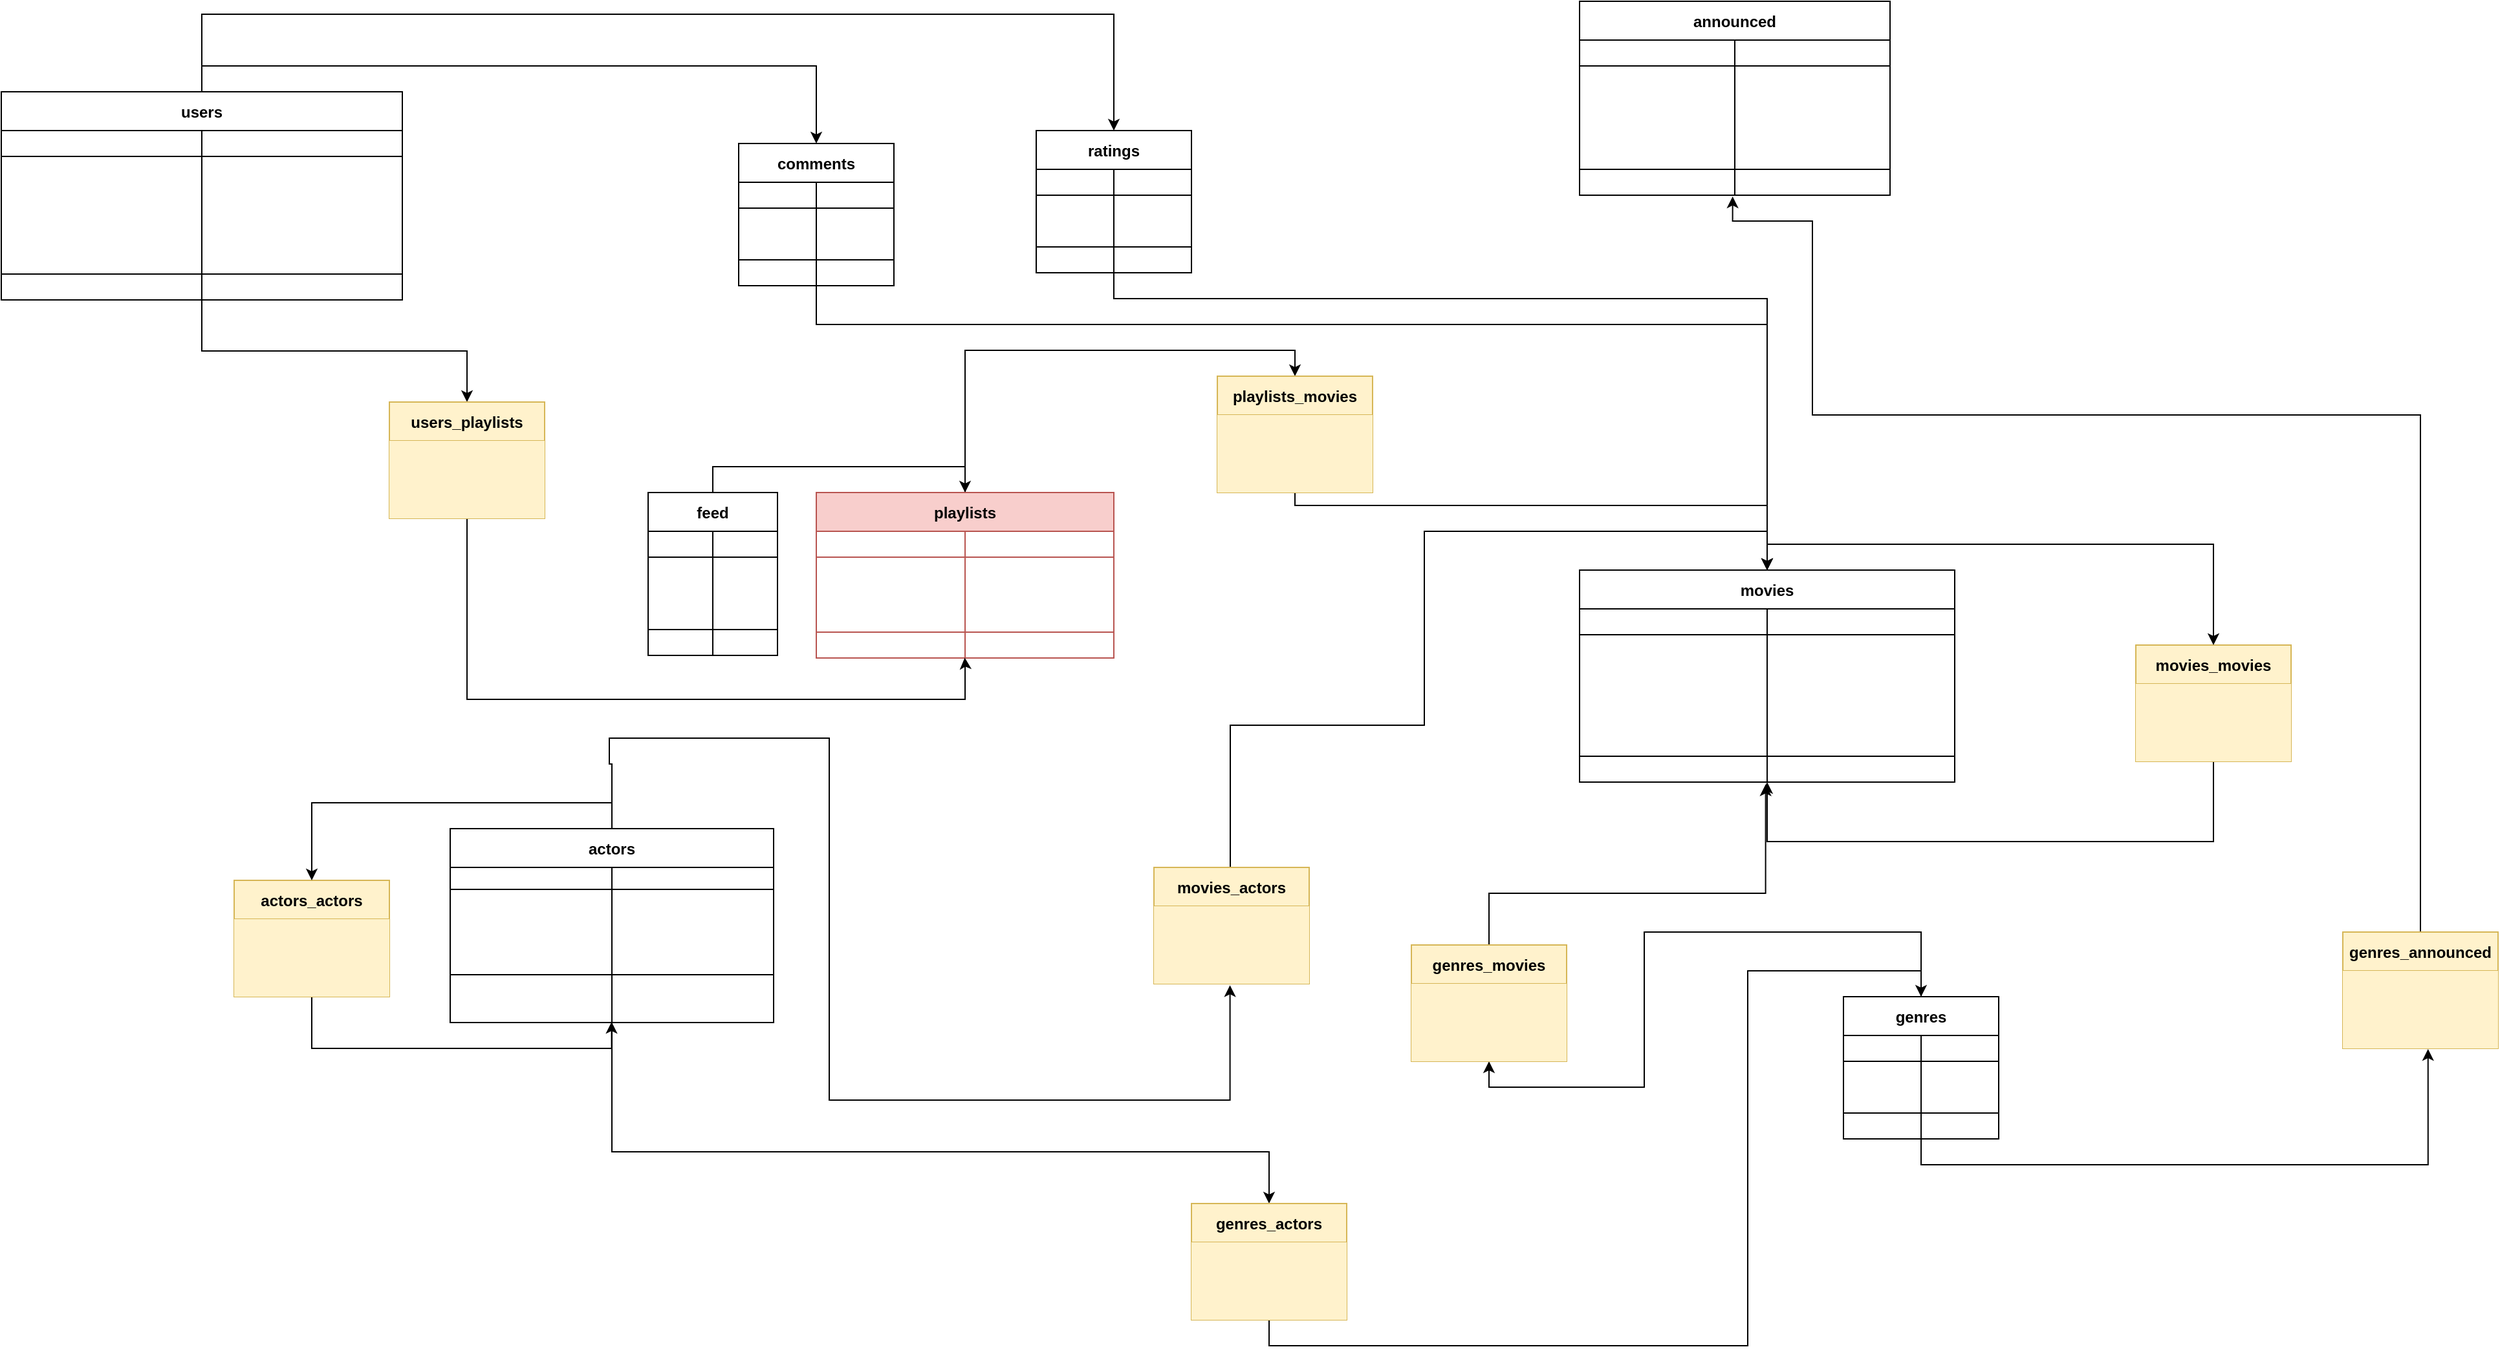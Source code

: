 <mxfile version="17.4.5" type="device"><diagram id="tY7BobsbQPbp7weuF4rk" name="Page-1"><mxGraphModel dx="1679" dy="705" grid="1" gridSize="10" guides="1" tooltips="1" connect="1" arrows="1" fold="1" page="1" pageScale="1" pageWidth="827" pageHeight="1169" math="0" shadow="0"><root><mxCell id="0"/><mxCell id="1" parent="0"/><mxCell id="FGRzpIoVBoP9sdzUFSNF-251" style="edgeStyle=orthogonalEdgeStyle;rounded=0;orthogonalLoop=1;jettySize=auto;html=1;exitX=0.5;exitY=1;exitDx=0;exitDy=0;entryX=0.499;entryY=0.987;entryDx=0;entryDy=0;entryPerimeter=0;" parent="1" source="FGRzpIoVBoP9sdzUFSNF-38" target="FGRzpIoVBoP9sdzUFSNF-259" edge="1"><mxGeometry relative="1" as="geometry"><mxPoint x="680" y="1110" as="targetPoint"/></mxGeometry></mxCell><mxCell id="FGRzpIoVBoP9sdzUFSNF-38" value="actors_actors" style="shape=table;startSize=30;container=1;collapsible=0;childLayout=tableLayout;fontStyle=1;align=center;fillColor=#fff2cc;strokeColor=#d6b656;" parent="1" vertex="1"><mxGeometry x="410" y="730" width="120" height="90" as="geometry"/></mxCell><mxCell id="FGRzpIoVBoP9sdzUFSNF-39" value="" style="shape=tableRow;horizontal=0;startSize=0;swimlaneHead=0;swimlaneBody=0;top=0;left=0;bottom=0;right=0;collapsible=0;dropTarget=0;points=[[0,0.5],[1,0.5]];portConstraint=eastwest;fillColor=#fff2cc;strokeColor=#d6b656;" parent="FGRzpIoVBoP9sdzUFSNF-38" vertex="1"><mxGeometry y="30" width="120" height="20" as="geometry"/></mxCell><mxCell id="FGRzpIoVBoP9sdzUFSNF-40" value="" style="shape=partialRectangle;html=1;whiteSpace=wrap;connectable=0;top=0;left=0;bottom=0;right=0;overflow=hidden;fillColor=#fff2cc;strokeColor=#d6b656;" parent="FGRzpIoVBoP9sdzUFSNF-39" vertex="1"><mxGeometry width="60" height="20" as="geometry"><mxRectangle width="60" height="20" as="alternateBounds"/></mxGeometry></mxCell><mxCell id="FGRzpIoVBoP9sdzUFSNF-41" value="" style="shape=partialRectangle;html=1;whiteSpace=wrap;connectable=0;top=0;left=0;bottom=0;right=0;overflow=hidden;fillColor=#fff2cc;strokeColor=#d6b656;" parent="FGRzpIoVBoP9sdzUFSNF-39" vertex="1"><mxGeometry x="60" width="60" height="20" as="geometry"><mxRectangle width="60" height="20" as="alternateBounds"/></mxGeometry></mxCell><mxCell id="FGRzpIoVBoP9sdzUFSNF-43" value="" style="shape=tableRow;horizontal=0;startSize=0;swimlaneHead=0;swimlaneBody=0;top=0;left=0;bottom=0;right=0;collapsible=0;dropTarget=0;points=[[0,0.5],[1,0.5]];portConstraint=eastwest;fillColor=#fff2cc;strokeColor=#d6b656;" parent="FGRzpIoVBoP9sdzUFSNF-38" vertex="1"><mxGeometry y="50" width="120" height="20" as="geometry"/></mxCell><mxCell id="FGRzpIoVBoP9sdzUFSNF-44" value="" style="shape=partialRectangle;html=1;whiteSpace=wrap;connectable=0;top=0;left=0;bottom=0;right=0;overflow=hidden;fillColor=#fff2cc;strokeColor=#d6b656;" parent="FGRzpIoVBoP9sdzUFSNF-43" vertex="1"><mxGeometry width="60" height="20" as="geometry"><mxRectangle width="60" height="20" as="alternateBounds"/></mxGeometry></mxCell><mxCell id="FGRzpIoVBoP9sdzUFSNF-45" value="" style="shape=partialRectangle;html=1;whiteSpace=wrap;connectable=0;top=0;left=0;bottom=0;right=0;overflow=hidden;fillColor=#fff2cc;strokeColor=#d6b656;" parent="FGRzpIoVBoP9sdzUFSNF-43" vertex="1"><mxGeometry x="60" width="60" height="20" as="geometry"><mxRectangle width="60" height="20" as="alternateBounds"/></mxGeometry></mxCell><mxCell id="FGRzpIoVBoP9sdzUFSNF-51" style="shape=tableRow;horizontal=0;startSize=0;swimlaneHead=0;swimlaneBody=0;top=0;left=0;bottom=0;right=0;collapsible=0;dropTarget=0;points=[[0,0.5],[1,0.5]];portConstraint=eastwest;fillColor=#fff2cc;strokeColor=#d6b656;" parent="FGRzpIoVBoP9sdzUFSNF-38" vertex="1"><mxGeometry y="70" width="120" height="20" as="geometry"/></mxCell><mxCell id="FGRzpIoVBoP9sdzUFSNF-52" style="shape=partialRectangle;html=1;whiteSpace=wrap;connectable=0;top=0;left=0;bottom=0;right=0;overflow=hidden;fillColor=#fff2cc;strokeColor=#d6b656;" parent="FGRzpIoVBoP9sdzUFSNF-51" vertex="1"><mxGeometry width="60" height="20" as="geometry"><mxRectangle width="60" height="20" as="alternateBounds"/></mxGeometry></mxCell><mxCell id="FGRzpIoVBoP9sdzUFSNF-53" style="shape=partialRectangle;html=1;whiteSpace=wrap;connectable=0;top=0;left=0;bottom=0;right=0;overflow=hidden;fillColor=#fff2cc;strokeColor=#d6b656;" parent="FGRzpIoVBoP9sdzUFSNF-51" vertex="1"><mxGeometry x="60" width="60" height="20" as="geometry"><mxRectangle width="60" height="20" as="alternateBounds"/></mxGeometry></mxCell><mxCell id="FGRzpIoVBoP9sdzUFSNF-249" style="edgeStyle=orthogonalEdgeStyle;rounded=0;orthogonalLoop=1;jettySize=auto;html=1;exitX=0.5;exitY=1;exitDx=0;exitDy=0;entryX=0.5;entryY=1;entryDx=0;entryDy=0;" parent="1" source="FGRzpIoVBoP9sdzUFSNF-54" target="FGRzpIoVBoP9sdzUFSNF-134" edge="1"><mxGeometry relative="1" as="geometry"><mxPoint x="1670" y="720" as="targetPoint"/><Array as="points"><mxPoint x="1940" y="700"/><mxPoint x="1595" y="700"/></Array></mxGeometry></mxCell><mxCell id="FGRzpIoVBoP9sdzUFSNF-54" value="movies_movies" style="shape=table;startSize=30;container=1;collapsible=0;childLayout=tableLayout;fontStyle=1;align=center;fillColor=#fff2cc;strokeColor=#d6b656;" parent="1" vertex="1"><mxGeometry x="1880" y="548" width="120" height="90" as="geometry"/></mxCell><mxCell id="FGRzpIoVBoP9sdzUFSNF-55" value="" style="shape=tableRow;horizontal=0;startSize=0;swimlaneHead=0;swimlaneBody=0;top=0;left=0;bottom=0;right=0;collapsible=0;dropTarget=0;points=[[0,0.5],[1,0.5]];portConstraint=eastwest;fillColor=#fff2cc;strokeColor=#d6b656;" parent="FGRzpIoVBoP9sdzUFSNF-54" vertex="1"><mxGeometry y="30" width="120" height="20" as="geometry"/></mxCell><mxCell id="FGRzpIoVBoP9sdzUFSNF-56" value="" style="shape=partialRectangle;html=1;whiteSpace=wrap;connectable=0;top=0;left=0;bottom=0;right=0;overflow=hidden;fillColor=#fff2cc;strokeColor=#d6b656;" parent="FGRzpIoVBoP9sdzUFSNF-55" vertex="1"><mxGeometry width="60" height="20" as="geometry"><mxRectangle width="60" height="20" as="alternateBounds"/></mxGeometry></mxCell><mxCell id="FGRzpIoVBoP9sdzUFSNF-57" value="" style="shape=partialRectangle;html=1;whiteSpace=wrap;connectable=0;top=0;left=0;bottom=0;right=0;overflow=hidden;fillColor=#fff2cc;strokeColor=#d6b656;" parent="FGRzpIoVBoP9sdzUFSNF-55" vertex="1"><mxGeometry x="60" width="60" height="20" as="geometry"><mxRectangle width="60" height="20" as="alternateBounds"/></mxGeometry></mxCell><mxCell id="FGRzpIoVBoP9sdzUFSNF-58" value="" style="shape=tableRow;horizontal=0;startSize=0;swimlaneHead=0;swimlaneBody=0;top=0;left=0;bottom=0;right=0;collapsible=0;dropTarget=0;points=[[0,0.5],[1,0.5]];portConstraint=eastwest;fillColor=#fff2cc;strokeColor=#d6b656;" parent="FGRzpIoVBoP9sdzUFSNF-54" vertex="1"><mxGeometry y="50" width="120" height="20" as="geometry"/></mxCell><mxCell id="FGRzpIoVBoP9sdzUFSNF-59" value="" style="shape=partialRectangle;html=1;whiteSpace=wrap;connectable=0;top=0;left=0;bottom=0;right=0;overflow=hidden;fillColor=#fff2cc;strokeColor=#d6b656;" parent="FGRzpIoVBoP9sdzUFSNF-58" vertex="1"><mxGeometry width="60" height="20" as="geometry"><mxRectangle width="60" height="20" as="alternateBounds"/></mxGeometry></mxCell><mxCell id="FGRzpIoVBoP9sdzUFSNF-60" value="" style="shape=partialRectangle;html=1;whiteSpace=wrap;connectable=0;top=0;left=0;bottom=0;right=0;overflow=hidden;fillColor=#fff2cc;strokeColor=#d6b656;" parent="FGRzpIoVBoP9sdzUFSNF-58" vertex="1"><mxGeometry x="60" width="60" height="20" as="geometry"><mxRectangle width="60" height="20" as="alternateBounds"/></mxGeometry></mxCell><mxCell id="FGRzpIoVBoP9sdzUFSNF-61" style="shape=tableRow;horizontal=0;startSize=0;swimlaneHead=0;swimlaneBody=0;top=0;left=0;bottom=0;right=0;collapsible=0;dropTarget=0;points=[[0,0.5],[1,0.5]];portConstraint=eastwest;fillColor=#fff2cc;strokeColor=#d6b656;" parent="FGRzpIoVBoP9sdzUFSNF-54" vertex="1"><mxGeometry y="70" width="120" height="20" as="geometry"/></mxCell><mxCell id="FGRzpIoVBoP9sdzUFSNF-62" style="shape=partialRectangle;html=1;whiteSpace=wrap;connectable=0;top=0;left=0;bottom=0;right=0;overflow=hidden;fillColor=#fff2cc;strokeColor=#d6b656;" parent="FGRzpIoVBoP9sdzUFSNF-61" vertex="1"><mxGeometry width="60" height="20" as="geometry"><mxRectangle width="60" height="20" as="alternateBounds"/></mxGeometry></mxCell><mxCell id="FGRzpIoVBoP9sdzUFSNF-63" style="shape=partialRectangle;html=1;whiteSpace=wrap;connectable=0;top=0;left=0;bottom=0;right=0;overflow=hidden;fillColor=#fff2cc;strokeColor=#d6b656;" parent="FGRzpIoVBoP9sdzUFSNF-61" vertex="1"><mxGeometry x="60" width="60" height="20" as="geometry"><mxRectangle width="60" height="20" as="alternateBounds"/></mxGeometry></mxCell><mxCell id="FGRzpIoVBoP9sdzUFSNF-247" style="edgeStyle=orthogonalEdgeStyle;rounded=0;orthogonalLoop=1;jettySize=auto;html=1;exitX=0.5;exitY=0;exitDx=0;exitDy=0;entryX=0.5;entryY=0;entryDx=0;entryDy=0;" parent="1" source="FGRzpIoVBoP9sdzUFSNF-64" target="FGRzpIoVBoP9sdzUFSNF-134" edge="1"><mxGeometry relative="1" as="geometry"><Array as="points"><mxPoint x="1180" y="720"/><mxPoint x="1180" y="610"/><mxPoint x="1330" y="610"/><mxPoint x="1330" y="460"/><mxPoint x="1595" y="460"/></Array></mxGeometry></mxCell><mxCell id="FGRzpIoVBoP9sdzUFSNF-64" value="movies_actors" style="shape=table;startSize=30;container=1;collapsible=0;childLayout=tableLayout;fontStyle=1;align=center;fillColor=#fff2cc;strokeColor=#d6b656;" parent="1" vertex="1"><mxGeometry x="1121" y="720" width="120" height="90" as="geometry"/></mxCell><mxCell id="FGRzpIoVBoP9sdzUFSNF-68" value="" style="shape=tableRow;horizontal=0;startSize=0;swimlaneHead=0;swimlaneBody=0;top=0;left=0;bottom=0;right=0;collapsible=0;dropTarget=0;points=[[0,0.5],[1,0.5]];portConstraint=eastwest;fillColor=#fff2cc;strokeColor=#d6b656;" parent="FGRzpIoVBoP9sdzUFSNF-64" vertex="1"><mxGeometry y="30" width="120" height="20" as="geometry"/></mxCell><mxCell id="FGRzpIoVBoP9sdzUFSNF-69" value="" style="shape=partialRectangle;html=1;whiteSpace=wrap;connectable=1;top=0;left=0;bottom=0;right=0;overflow=hidden;fillColor=#fff2cc;strokeColor=#d6b656;movable=1;resizable=1;rotatable=1;deletable=1;editable=1;" parent="FGRzpIoVBoP9sdzUFSNF-68" vertex="1"><mxGeometry width="60" height="20" as="geometry"><mxRectangle width="60" height="20" as="alternateBounds"/></mxGeometry></mxCell><mxCell id="FGRzpIoVBoP9sdzUFSNF-70" value="" style="shape=partialRectangle;html=1;whiteSpace=wrap;connectable=0;top=0;left=0;bottom=0;right=0;overflow=hidden;fillColor=#fff2cc;strokeColor=#d6b656;" parent="FGRzpIoVBoP9sdzUFSNF-68" vertex="1"><mxGeometry x="60" width="60" height="20" as="geometry"><mxRectangle width="60" height="20" as="alternateBounds"/></mxGeometry></mxCell><mxCell id="FGRzpIoVBoP9sdzUFSNF-65" value="" style="shape=tableRow;horizontal=0;startSize=0;swimlaneHead=0;swimlaneBody=0;top=0;left=0;bottom=0;right=0;collapsible=0;dropTarget=0;points=[[0,0.5],[1,0.5]];portConstraint=eastwest;fillColor=#fff2cc;strokeColor=#d6b656;" parent="FGRzpIoVBoP9sdzUFSNF-64" vertex="1"><mxGeometry y="50" width="120" height="20" as="geometry"/></mxCell><mxCell id="FGRzpIoVBoP9sdzUFSNF-66" value="" style="shape=partialRectangle;html=1;whiteSpace=wrap;connectable=0;top=0;left=0;bottom=0;right=0;overflow=hidden;fillColor=#fff2cc;strokeColor=#d6b656;" parent="FGRzpIoVBoP9sdzUFSNF-65" vertex="1"><mxGeometry width="60" height="20" as="geometry"><mxRectangle width="60" height="20" as="alternateBounds"/></mxGeometry></mxCell><mxCell id="FGRzpIoVBoP9sdzUFSNF-67" value="" style="shape=partialRectangle;html=1;whiteSpace=wrap;connectable=0;top=0;left=0;bottom=0;right=0;overflow=hidden;fillColor=#fff2cc;strokeColor=#d6b656;" parent="FGRzpIoVBoP9sdzUFSNF-65" vertex="1"><mxGeometry x="60" width="60" height="20" as="geometry"><mxRectangle width="60" height="20" as="alternateBounds"/></mxGeometry></mxCell><mxCell id="FGRzpIoVBoP9sdzUFSNF-71" style="shape=tableRow;horizontal=0;startSize=0;swimlaneHead=0;swimlaneBody=0;top=0;left=0;bottom=0;right=0;collapsible=0;dropTarget=0;points=[[0,0.5],[1,0.5]];portConstraint=eastwest;fillColor=#fff2cc;strokeColor=#d6b656;" parent="FGRzpIoVBoP9sdzUFSNF-64" vertex="1"><mxGeometry y="70" width="120" height="20" as="geometry"/></mxCell><mxCell id="FGRzpIoVBoP9sdzUFSNF-72" value="" style="shape=partialRectangle;html=1;whiteSpace=wrap;connectable=0;top=0;left=0;bottom=0;right=0;overflow=hidden;fillColor=#fff2cc;strokeColor=#d6b656;" parent="FGRzpIoVBoP9sdzUFSNF-71" vertex="1"><mxGeometry width="60" height="20" as="geometry"><mxRectangle width="60" height="20" as="alternateBounds"/></mxGeometry></mxCell><mxCell id="FGRzpIoVBoP9sdzUFSNF-73" value="" style="shape=partialRectangle;html=1;whiteSpace=wrap;connectable=0;top=0;left=0;bottom=0;right=0;overflow=hidden;fillColor=#fff2cc;strokeColor=#d6b656;" parent="FGRzpIoVBoP9sdzUFSNF-71" vertex="1"><mxGeometry x="60" width="60" height="20" as="geometry"><mxRectangle width="60" height="20" as="alternateBounds"/></mxGeometry></mxCell><mxCell id="FGRzpIoVBoP9sdzUFSNF-282" style="edgeStyle=orthogonalEdgeStyle;rounded=0;orthogonalLoop=1;jettySize=auto;html=1;exitX=0.5;exitY=0;exitDx=0;exitDy=0;entryX=0.5;entryY=0;entryDx=0;entryDy=0;" parent="1" source="FGRzpIoVBoP9sdzUFSNF-74" target="FGRzpIoVBoP9sdzUFSNF-154" edge="1"><mxGeometry relative="1" as="geometry"/></mxCell><mxCell id="FGRzpIoVBoP9sdzUFSNF-74" value="feed" style="shape=table;startSize=30;container=1;collapsible=0;childLayout=tableLayout;fontStyle=1;align=center;" parent="1" vertex="1"><mxGeometry x="730" y="430" width="100" height="126" as="geometry"/></mxCell><mxCell id="FGRzpIoVBoP9sdzUFSNF-75" value="" style="shape=tableRow;horizontal=0;startSize=0;swimlaneHead=0;swimlaneBody=0;top=0;left=0;bottom=0;right=0;collapsible=0;dropTarget=0;fillColor=none;points=[[0,0.5],[1,0.5]];portConstraint=eastwest;" parent="FGRzpIoVBoP9sdzUFSNF-74" vertex="1"><mxGeometry y="30" width="100" height="20" as="geometry"/></mxCell><mxCell id="FGRzpIoVBoP9sdzUFSNF-76" value="" style="shape=partialRectangle;html=1;whiteSpace=wrap;connectable=0;fillColor=none;top=0;left=0;bottom=0;right=0;overflow=hidden;" parent="FGRzpIoVBoP9sdzUFSNF-75" vertex="1"><mxGeometry width="50" height="20" as="geometry"><mxRectangle width="50" height="20" as="alternateBounds"/></mxGeometry></mxCell><mxCell id="FGRzpIoVBoP9sdzUFSNF-77" value="" style="shape=partialRectangle;html=1;whiteSpace=wrap;connectable=0;fillColor=none;top=0;left=0;bottom=0;right=0;overflow=hidden;" parent="FGRzpIoVBoP9sdzUFSNF-75" vertex="1"><mxGeometry x="50" width="50" height="20" as="geometry"><mxRectangle width="50" height="20" as="alternateBounds"/></mxGeometry></mxCell><mxCell id="FGRzpIoVBoP9sdzUFSNF-78" value="" style="shape=tableRow;horizontal=0;startSize=0;swimlaneHead=0;swimlaneBody=0;top=0;left=0;bottom=0;right=0;collapsible=0;dropTarget=0;fillColor=none;points=[[0,0.5],[1,0.5]];portConstraint=eastwest;" parent="FGRzpIoVBoP9sdzUFSNF-74" vertex="1"><mxGeometry y="50" width="100" height="56" as="geometry"/></mxCell><mxCell id="FGRzpIoVBoP9sdzUFSNF-79" value="" style="shape=partialRectangle;html=1;whiteSpace=wrap;connectable=0;fillColor=none;top=0;left=0;bottom=0;right=0;overflow=hidden;" parent="FGRzpIoVBoP9sdzUFSNF-78" vertex="1"><mxGeometry width="50" height="56" as="geometry"><mxRectangle width="50" height="56" as="alternateBounds"/></mxGeometry></mxCell><mxCell id="FGRzpIoVBoP9sdzUFSNF-80" value="" style="shape=partialRectangle;html=1;whiteSpace=wrap;connectable=0;fillColor=none;top=0;left=0;bottom=0;right=0;overflow=hidden;" parent="FGRzpIoVBoP9sdzUFSNF-78" vertex="1"><mxGeometry x="50" width="50" height="56" as="geometry"><mxRectangle width="50" height="56" as="alternateBounds"/></mxGeometry></mxCell><mxCell id="FGRzpIoVBoP9sdzUFSNF-81" style="shape=tableRow;horizontal=0;startSize=0;swimlaneHead=0;swimlaneBody=0;top=0;left=0;bottom=0;right=0;collapsible=0;dropTarget=0;fillColor=none;points=[[0,0.5],[1,0.5]];portConstraint=eastwest;" parent="FGRzpIoVBoP9sdzUFSNF-74" vertex="1"><mxGeometry y="106" width="100" height="20" as="geometry"/></mxCell><mxCell id="FGRzpIoVBoP9sdzUFSNF-82" style="shape=partialRectangle;html=1;whiteSpace=wrap;connectable=0;fillColor=none;top=0;left=0;bottom=0;right=0;overflow=hidden;" parent="FGRzpIoVBoP9sdzUFSNF-81" vertex="1"><mxGeometry width="50" height="20" as="geometry"><mxRectangle width="50" height="20" as="alternateBounds"/></mxGeometry></mxCell><mxCell id="FGRzpIoVBoP9sdzUFSNF-83" style="shape=partialRectangle;html=1;whiteSpace=wrap;connectable=0;fillColor=none;top=0;left=0;bottom=0;right=0;overflow=hidden;" parent="FGRzpIoVBoP9sdzUFSNF-81" vertex="1"><mxGeometry x="50" width="50" height="20" as="geometry"><mxRectangle width="50" height="20" as="alternateBounds"/></mxGeometry></mxCell><mxCell id="FGRzpIoVBoP9sdzUFSNF-272" style="edgeStyle=orthogonalEdgeStyle;rounded=0;orthogonalLoop=1;jettySize=auto;html=1;exitX=0.5;exitY=0;exitDx=0;exitDy=0;entryX=0.5;entryY=1;entryDx=0;entryDy=0;" parent="1" source="FGRzpIoVBoP9sdzUFSNF-84" target="FGRzpIoVBoP9sdzUFSNF-194" edge="1"><mxGeometry relative="1" as="geometry"><Array as="points"><mxPoint x="1714" y="770"/><mxPoint x="1500" y="770"/><mxPoint x="1500" y="890"/><mxPoint x="1380" y="890"/></Array></mxGeometry></mxCell><mxCell id="FGRzpIoVBoP9sdzUFSNF-275" style="edgeStyle=orthogonalEdgeStyle;rounded=0;orthogonalLoop=1;jettySize=auto;html=1;exitX=0.5;exitY=1;exitDx=0;exitDy=0;entryX=0.549;entryY=1.026;entryDx=0;entryDy=0;entryPerimeter=0;" parent="1" source="FGRzpIoVBoP9sdzUFSNF-84" target="FGRzpIoVBoP9sdzUFSNF-191" edge="1"><mxGeometry relative="1" as="geometry"><mxPoint x="1810" y="1060" as="targetPoint"/></mxGeometry></mxCell><mxCell id="FGRzpIoVBoP9sdzUFSNF-84" value="genres" style="shape=table;startSize=30;container=1;collapsible=0;childLayout=tableLayout;fontStyle=1;align=center;" parent="1" vertex="1"><mxGeometry x="1654" y="820" width="120" height="110" as="geometry"/></mxCell><mxCell id="FGRzpIoVBoP9sdzUFSNF-85" value="" style="shape=tableRow;horizontal=0;startSize=0;swimlaneHead=0;swimlaneBody=0;top=0;left=0;bottom=0;right=0;collapsible=0;dropTarget=0;fillColor=none;points=[[0,0.5],[1,0.5]];portConstraint=eastwest;" parent="FGRzpIoVBoP9sdzUFSNF-84" vertex="1"><mxGeometry y="30" width="120" height="20" as="geometry"/></mxCell><mxCell id="FGRzpIoVBoP9sdzUFSNF-86" value="" style="shape=partialRectangle;html=1;whiteSpace=wrap;connectable=0;fillColor=none;top=0;left=0;bottom=0;right=0;overflow=hidden;" parent="FGRzpIoVBoP9sdzUFSNF-85" vertex="1"><mxGeometry width="60" height="20" as="geometry"><mxRectangle width="60" height="20" as="alternateBounds"/></mxGeometry></mxCell><mxCell id="FGRzpIoVBoP9sdzUFSNF-87" value="" style="shape=partialRectangle;html=1;whiteSpace=wrap;connectable=0;fillColor=none;top=0;left=0;bottom=0;right=0;overflow=hidden;" parent="FGRzpIoVBoP9sdzUFSNF-85" vertex="1"><mxGeometry x="60" width="60" height="20" as="geometry"><mxRectangle width="60" height="20" as="alternateBounds"/></mxGeometry></mxCell><mxCell id="FGRzpIoVBoP9sdzUFSNF-88" value="" style="shape=tableRow;horizontal=0;startSize=0;swimlaneHead=0;swimlaneBody=0;top=0;left=0;bottom=0;right=0;collapsible=0;dropTarget=0;fillColor=none;points=[[0,0.5],[1,0.5]];portConstraint=eastwest;" parent="FGRzpIoVBoP9sdzUFSNF-84" vertex="1"><mxGeometry y="50" width="120" height="40" as="geometry"/></mxCell><mxCell id="FGRzpIoVBoP9sdzUFSNF-89" value="" style="shape=partialRectangle;html=1;whiteSpace=wrap;connectable=0;fillColor=none;top=0;left=0;bottom=0;right=0;overflow=hidden;" parent="FGRzpIoVBoP9sdzUFSNF-88" vertex="1"><mxGeometry width="60" height="40" as="geometry"><mxRectangle width="60" height="40" as="alternateBounds"/></mxGeometry></mxCell><mxCell id="FGRzpIoVBoP9sdzUFSNF-90" value="" style="shape=partialRectangle;html=1;whiteSpace=wrap;connectable=0;fillColor=none;top=0;left=0;bottom=0;right=0;overflow=hidden;" parent="FGRzpIoVBoP9sdzUFSNF-88" vertex="1"><mxGeometry x="60" width="60" height="40" as="geometry"><mxRectangle width="60" height="40" as="alternateBounds"/></mxGeometry></mxCell><mxCell id="FGRzpIoVBoP9sdzUFSNF-91" style="shape=tableRow;horizontal=0;startSize=0;swimlaneHead=0;swimlaneBody=0;top=0;left=0;bottom=0;right=0;collapsible=0;dropTarget=0;fillColor=none;points=[[0,0.5],[1,0.5]];portConstraint=eastwest;" parent="FGRzpIoVBoP9sdzUFSNF-84" vertex="1"><mxGeometry y="90" width="120" height="20" as="geometry"/></mxCell><mxCell id="FGRzpIoVBoP9sdzUFSNF-92" style="shape=partialRectangle;html=1;whiteSpace=wrap;connectable=0;fillColor=none;top=0;left=0;bottom=0;right=0;overflow=hidden;" parent="FGRzpIoVBoP9sdzUFSNF-91" vertex="1"><mxGeometry width="60" height="20" as="geometry"><mxRectangle width="60" height="20" as="alternateBounds"/></mxGeometry></mxCell><mxCell id="FGRzpIoVBoP9sdzUFSNF-93" style="shape=partialRectangle;html=1;whiteSpace=wrap;connectable=0;fillColor=none;top=0;left=0;bottom=0;right=0;overflow=hidden;" parent="FGRzpIoVBoP9sdzUFSNF-91" vertex="1"><mxGeometry x="60" width="60" height="20" as="geometry"><mxRectangle width="60" height="20" as="alternateBounds"/></mxGeometry></mxCell><mxCell id="FGRzpIoVBoP9sdzUFSNF-94" value="announced" style="shape=table;startSize=30;container=1;collapsible=0;childLayout=tableLayout;fontStyle=1;align=center;" parent="1" vertex="1"><mxGeometry x="1450" y="50" width="240" height="150" as="geometry"/></mxCell><mxCell id="FGRzpIoVBoP9sdzUFSNF-95" value="" style="shape=tableRow;horizontal=0;startSize=0;swimlaneHead=0;swimlaneBody=0;top=0;left=0;bottom=0;right=0;collapsible=0;dropTarget=0;fillColor=none;points=[[0,0.5],[1,0.5]];portConstraint=eastwest;" parent="FGRzpIoVBoP9sdzUFSNF-94" vertex="1"><mxGeometry y="30" width="240" height="20" as="geometry"/></mxCell><mxCell id="FGRzpIoVBoP9sdzUFSNF-96" value="" style="shape=partialRectangle;html=1;whiteSpace=wrap;connectable=0;fillColor=none;top=0;left=0;bottom=0;right=0;overflow=hidden;" parent="FGRzpIoVBoP9sdzUFSNF-95" vertex="1"><mxGeometry width="120" height="20" as="geometry"><mxRectangle width="120" height="20" as="alternateBounds"/></mxGeometry></mxCell><mxCell id="FGRzpIoVBoP9sdzUFSNF-97" value="" style="shape=partialRectangle;html=1;whiteSpace=wrap;connectable=0;fillColor=none;top=0;left=0;bottom=0;right=0;overflow=hidden;" parent="FGRzpIoVBoP9sdzUFSNF-95" vertex="1"><mxGeometry x="120" width="120" height="20" as="geometry"><mxRectangle width="120" height="20" as="alternateBounds"/></mxGeometry></mxCell><mxCell id="FGRzpIoVBoP9sdzUFSNF-98" value="" style="shape=tableRow;horizontal=0;startSize=0;swimlaneHead=0;swimlaneBody=0;top=0;left=0;bottom=0;right=0;collapsible=0;dropTarget=0;fillColor=none;points=[[0,0.5],[1,0.5]];portConstraint=eastwest;" parent="FGRzpIoVBoP9sdzUFSNF-94" vertex="1"><mxGeometry y="50" width="240" height="80" as="geometry"/></mxCell><mxCell id="FGRzpIoVBoP9sdzUFSNF-99" value="" style="shape=partialRectangle;html=1;whiteSpace=wrap;connectable=0;fillColor=none;top=0;left=0;bottom=0;right=0;overflow=hidden;" parent="FGRzpIoVBoP9sdzUFSNF-98" vertex="1"><mxGeometry width="120" height="80" as="geometry"><mxRectangle width="120" height="80" as="alternateBounds"/></mxGeometry></mxCell><mxCell id="FGRzpIoVBoP9sdzUFSNF-100" value="" style="shape=partialRectangle;html=1;whiteSpace=wrap;connectable=0;fillColor=none;top=0;left=0;bottom=0;right=0;overflow=hidden;" parent="FGRzpIoVBoP9sdzUFSNF-98" vertex="1"><mxGeometry x="120" width="120" height="80" as="geometry"><mxRectangle width="120" height="80" as="alternateBounds"/></mxGeometry></mxCell><mxCell id="FGRzpIoVBoP9sdzUFSNF-101" style="shape=tableRow;horizontal=0;startSize=0;swimlaneHead=0;swimlaneBody=0;top=0;left=0;bottom=0;right=0;collapsible=0;dropTarget=0;fillColor=none;points=[[0,0.5],[1,0.5]];portConstraint=eastwest;" parent="FGRzpIoVBoP9sdzUFSNF-94" vertex="1"><mxGeometry y="130" width="240" height="20" as="geometry"/></mxCell><mxCell id="FGRzpIoVBoP9sdzUFSNF-102" style="shape=partialRectangle;html=1;whiteSpace=wrap;connectable=0;fillColor=none;top=0;left=0;bottom=0;right=0;overflow=hidden;" parent="FGRzpIoVBoP9sdzUFSNF-101" vertex="1"><mxGeometry width="120" height="20" as="geometry"><mxRectangle width="120" height="20" as="alternateBounds"/></mxGeometry></mxCell><mxCell id="FGRzpIoVBoP9sdzUFSNF-103" style="shape=partialRectangle;html=1;whiteSpace=wrap;connectable=0;fillColor=none;top=0;left=0;bottom=0;right=0;overflow=hidden;" parent="FGRzpIoVBoP9sdzUFSNF-101" vertex="1"><mxGeometry x="120" width="120" height="20" as="geometry"><mxRectangle width="120" height="20" as="alternateBounds"/></mxGeometry></mxCell><mxCell id="FGRzpIoVBoP9sdzUFSNF-281" style="edgeStyle=orthogonalEdgeStyle;rounded=0;orthogonalLoop=1;jettySize=auto;html=1;exitX=0.5;exitY=1;exitDx=0;exitDy=0;entryX=0.5;entryY=0;entryDx=0;entryDy=0;" parent="1" source="FGRzpIoVBoP9sdzUFSNF-104" target="FGRzpIoVBoP9sdzUFSNF-134" edge="1"><mxGeometry relative="1" as="geometry"><mxPoint x="1600" y="450" as="targetPoint"/><Array as="points"><mxPoint x="1090" y="280"/><mxPoint x="1595" y="280"/></Array></mxGeometry></mxCell><mxCell id="FGRzpIoVBoP9sdzUFSNF-104" value="ratings" style="shape=table;startSize=30;container=1;collapsible=0;childLayout=tableLayout;fontStyle=1;align=center;" parent="1" vertex="1"><mxGeometry x="1030" y="150" width="120" height="110" as="geometry"/></mxCell><mxCell id="FGRzpIoVBoP9sdzUFSNF-105" value="" style="shape=tableRow;horizontal=0;startSize=0;swimlaneHead=0;swimlaneBody=0;top=0;left=0;bottom=0;right=0;collapsible=0;dropTarget=0;fillColor=none;points=[[0,0.5],[1,0.5]];portConstraint=eastwest;" parent="FGRzpIoVBoP9sdzUFSNF-104" vertex="1"><mxGeometry y="30" width="120" height="20" as="geometry"/></mxCell><mxCell id="FGRzpIoVBoP9sdzUFSNF-106" value="" style="shape=partialRectangle;html=1;whiteSpace=wrap;connectable=0;fillColor=none;top=0;left=0;bottom=0;right=0;overflow=hidden;" parent="FGRzpIoVBoP9sdzUFSNF-105" vertex="1"><mxGeometry width="60" height="20" as="geometry"><mxRectangle width="60" height="20" as="alternateBounds"/></mxGeometry></mxCell><mxCell id="FGRzpIoVBoP9sdzUFSNF-107" value="" style="shape=partialRectangle;html=1;whiteSpace=wrap;connectable=0;fillColor=none;top=0;left=0;bottom=0;right=0;overflow=hidden;" parent="FGRzpIoVBoP9sdzUFSNF-105" vertex="1"><mxGeometry x="60" width="60" height="20" as="geometry"><mxRectangle width="60" height="20" as="alternateBounds"/></mxGeometry></mxCell><mxCell id="FGRzpIoVBoP9sdzUFSNF-108" value="" style="shape=tableRow;horizontal=0;startSize=0;swimlaneHead=0;swimlaneBody=0;top=0;left=0;bottom=0;right=0;collapsible=0;dropTarget=0;fillColor=none;points=[[0,0.5],[1,0.5]];portConstraint=eastwest;" parent="FGRzpIoVBoP9sdzUFSNF-104" vertex="1"><mxGeometry y="50" width="120" height="40" as="geometry"/></mxCell><mxCell id="FGRzpIoVBoP9sdzUFSNF-109" value="" style="shape=partialRectangle;html=1;whiteSpace=wrap;connectable=0;fillColor=none;top=0;left=0;bottom=0;right=0;overflow=hidden;" parent="FGRzpIoVBoP9sdzUFSNF-108" vertex="1"><mxGeometry width="60" height="40" as="geometry"><mxRectangle width="60" height="40" as="alternateBounds"/></mxGeometry></mxCell><mxCell id="FGRzpIoVBoP9sdzUFSNF-110" value="" style="shape=partialRectangle;html=1;whiteSpace=wrap;connectable=0;fillColor=none;top=0;left=0;bottom=0;right=0;overflow=hidden;" parent="FGRzpIoVBoP9sdzUFSNF-108" vertex="1"><mxGeometry x="60" width="60" height="40" as="geometry"><mxRectangle width="60" height="40" as="alternateBounds"/></mxGeometry></mxCell><mxCell id="FGRzpIoVBoP9sdzUFSNF-111" style="shape=tableRow;horizontal=0;startSize=0;swimlaneHead=0;swimlaneBody=0;top=0;left=0;bottom=0;right=0;collapsible=0;dropTarget=0;fillColor=none;points=[[0,0.5],[1,0.5]];portConstraint=eastwest;" parent="FGRzpIoVBoP9sdzUFSNF-104" vertex="1"><mxGeometry y="90" width="120" height="20" as="geometry"/></mxCell><mxCell id="FGRzpIoVBoP9sdzUFSNF-112" style="shape=partialRectangle;html=1;whiteSpace=wrap;connectable=0;fillColor=none;top=0;left=0;bottom=0;right=0;overflow=hidden;" parent="FGRzpIoVBoP9sdzUFSNF-111" vertex="1"><mxGeometry width="60" height="20" as="geometry"><mxRectangle width="60" height="20" as="alternateBounds"/></mxGeometry></mxCell><mxCell id="FGRzpIoVBoP9sdzUFSNF-113" style="shape=partialRectangle;html=1;whiteSpace=wrap;connectable=0;fillColor=none;top=0;left=0;bottom=0;right=0;overflow=hidden;" parent="FGRzpIoVBoP9sdzUFSNF-111" vertex="1"><mxGeometry x="60" width="60" height="20" as="geometry"><mxRectangle width="60" height="20" as="alternateBounds"/></mxGeometry></mxCell><mxCell id="FGRzpIoVBoP9sdzUFSNF-279" style="edgeStyle=orthogonalEdgeStyle;rounded=0;orthogonalLoop=1;jettySize=auto;html=1;exitX=0.5;exitY=1;exitDx=0;exitDy=0;entryX=0.5;entryY=0;entryDx=0;entryDy=0;" parent="1" source="FGRzpIoVBoP9sdzUFSNF-114" target="FGRzpIoVBoP9sdzUFSNF-134" edge="1"><mxGeometry relative="1" as="geometry"><Array as="points"><mxPoint x="860" y="300"/><mxPoint x="1595" y="300"/></Array></mxGeometry></mxCell><mxCell id="FGRzpIoVBoP9sdzUFSNF-114" value="comments" style="shape=table;startSize=30;container=1;collapsible=0;childLayout=tableLayout;fontStyle=1;align=center;" parent="1" vertex="1"><mxGeometry x="800" y="160" width="120" height="110" as="geometry"/></mxCell><mxCell id="FGRzpIoVBoP9sdzUFSNF-115" value="" style="shape=tableRow;horizontal=0;startSize=0;swimlaneHead=0;swimlaneBody=0;top=0;left=0;bottom=0;right=0;collapsible=0;dropTarget=0;fillColor=none;points=[[0,0.5],[1,0.5]];portConstraint=eastwest;" parent="FGRzpIoVBoP9sdzUFSNF-114" vertex="1"><mxGeometry y="30" width="120" height="20" as="geometry"/></mxCell><mxCell id="FGRzpIoVBoP9sdzUFSNF-116" value="" style="shape=partialRectangle;html=1;whiteSpace=wrap;connectable=0;fillColor=none;top=0;left=0;bottom=0;right=0;overflow=hidden;" parent="FGRzpIoVBoP9sdzUFSNF-115" vertex="1"><mxGeometry width="60" height="20" as="geometry"><mxRectangle width="60" height="20" as="alternateBounds"/></mxGeometry></mxCell><mxCell id="FGRzpIoVBoP9sdzUFSNF-117" value="" style="shape=partialRectangle;html=1;whiteSpace=wrap;connectable=0;fillColor=none;top=0;left=0;bottom=0;right=0;overflow=hidden;" parent="FGRzpIoVBoP9sdzUFSNF-115" vertex="1"><mxGeometry x="60" width="60" height="20" as="geometry"><mxRectangle width="60" height="20" as="alternateBounds"/></mxGeometry></mxCell><mxCell id="FGRzpIoVBoP9sdzUFSNF-118" value="" style="shape=tableRow;horizontal=0;startSize=0;swimlaneHead=0;swimlaneBody=0;top=0;left=0;bottom=0;right=0;collapsible=0;dropTarget=0;fillColor=none;points=[[0,0.5],[1,0.5]];portConstraint=eastwest;" parent="FGRzpIoVBoP9sdzUFSNF-114" vertex="1"><mxGeometry y="50" width="120" height="40" as="geometry"/></mxCell><mxCell id="FGRzpIoVBoP9sdzUFSNF-119" value="" style="shape=partialRectangle;html=1;whiteSpace=wrap;connectable=0;fillColor=none;top=0;left=0;bottom=0;right=0;overflow=hidden;" parent="FGRzpIoVBoP9sdzUFSNF-118" vertex="1"><mxGeometry width="60" height="40" as="geometry"><mxRectangle width="60" height="40" as="alternateBounds"/></mxGeometry></mxCell><mxCell id="FGRzpIoVBoP9sdzUFSNF-120" value="" style="shape=partialRectangle;html=1;whiteSpace=wrap;connectable=0;fillColor=none;top=0;left=0;bottom=0;right=0;overflow=hidden;" parent="FGRzpIoVBoP9sdzUFSNF-118" vertex="1"><mxGeometry x="60" width="60" height="40" as="geometry"><mxRectangle width="60" height="40" as="alternateBounds"/></mxGeometry></mxCell><mxCell id="FGRzpIoVBoP9sdzUFSNF-121" style="shape=tableRow;horizontal=0;startSize=0;swimlaneHead=0;swimlaneBody=0;top=0;left=0;bottom=0;right=0;collapsible=0;dropTarget=0;fillColor=none;points=[[0,0.5],[1,0.5]];portConstraint=eastwest;" parent="FGRzpIoVBoP9sdzUFSNF-114" vertex="1"><mxGeometry y="90" width="120" height="20" as="geometry"/></mxCell><mxCell id="FGRzpIoVBoP9sdzUFSNF-122" style="shape=partialRectangle;html=1;whiteSpace=wrap;connectable=0;fillColor=none;top=0;left=0;bottom=0;right=0;overflow=hidden;" parent="FGRzpIoVBoP9sdzUFSNF-121" vertex="1"><mxGeometry width="60" height="20" as="geometry"><mxRectangle width="60" height="20" as="alternateBounds"/></mxGeometry></mxCell><mxCell id="FGRzpIoVBoP9sdzUFSNF-123" style="shape=partialRectangle;html=1;whiteSpace=wrap;connectable=0;fillColor=none;top=0;left=0;bottom=0;right=0;overflow=hidden;" parent="FGRzpIoVBoP9sdzUFSNF-121" vertex="1"><mxGeometry x="60" width="60" height="20" as="geometry"><mxRectangle width="60" height="20" as="alternateBounds"/></mxGeometry></mxCell><mxCell id="FGRzpIoVBoP9sdzUFSNF-248" style="edgeStyle=orthogonalEdgeStyle;rounded=0;orthogonalLoop=1;jettySize=auto;html=1;exitX=0.5;exitY=0;exitDx=0;exitDy=0;entryX=0.5;entryY=0;entryDx=0;entryDy=0;" parent="1" source="FGRzpIoVBoP9sdzUFSNF-134" target="FGRzpIoVBoP9sdzUFSNF-54" edge="1"><mxGeometry relative="1" as="geometry"/></mxCell><mxCell id="FGRzpIoVBoP9sdzUFSNF-134" value="movies" style="shape=table;startSize=30;container=1;collapsible=0;childLayout=tableLayout;fontStyle=1;align=center;" parent="1" vertex="1"><mxGeometry x="1450" y="490" width="290" height="164" as="geometry"/></mxCell><mxCell id="FGRzpIoVBoP9sdzUFSNF-135" value="" style="shape=tableRow;horizontal=0;startSize=0;swimlaneHead=0;swimlaneBody=0;top=0;left=0;bottom=0;right=0;collapsible=0;dropTarget=0;fillColor=none;points=[[0,0.5],[1,0.5]];portConstraint=eastwest;" parent="FGRzpIoVBoP9sdzUFSNF-134" vertex="1"><mxGeometry y="30" width="290" height="20" as="geometry"/></mxCell><mxCell id="FGRzpIoVBoP9sdzUFSNF-136" value="" style="shape=partialRectangle;html=1;whiteSpace=wrap;connectable=0;fillColor=none;top=0;left=0;bottom=0;right=0;overflow=hidden;" parent="FGRzpIoVBoP9sdzUFSNF-135" vertex="1"><mxGeometry width="145" height="20" as="geometry"><mxRectangle width="145" height="20" as="alternateBounds"/></mxGeometry></mxCell><mxCell id="FGRzpIoVBoP9sdzUFSNF-137" value="" style="shape=partialRectangle;html=1;whiteSpace=wrap;connectable=0;fillColor=none;top=0;left=0;bottom=0;right=0;overflow=hidden;" parent="FGRzpIoVBoP9sdzUFSNF-135" vertex="1"><mxGeometry x="145" width="145" height="20" as="geometry"><mxRectangle width="145" height="20" as="alternateBounds"/></mxGeometry></mxCell><mxCell id="FGRzpIoVBoP9sdzUFSNF-138" value="" style="shape=tableRow;horizontal=0;startSize=0;swimlaneHead=0;swimlaneBody=0;top=0;left=0;bottom=0;right=0;collapsible=0;dropTarget=0;fillColor=none;points=[[0,0.5],[1,0.5]];portConstraint=eastwest;" parent="FGRzpIoVBoP9sdzUFSNF-134" vertex="1"><mxGeometry y="50" width="290" height="94" as="geometry"/></mxCell><mxCell id="FGRzpIoVBoP9sdzUFSNF-139" value="" style="shape=partialRectangle;html=1;whiteSpace=wrap;connectable=0;fillColor=none;top=0;left=0;bottom=0;right=0;overflow=hidden;" parent="FGRzpIoVBoP9sdzUFSNF-138" vertex="1"><mxGeometry width="145" height="94" as="geometry"><mxRectangle width="145" height="94" as="alternateBounds"/></mxGeometry></mxCell><mxCell id="FGRzpIoVBoP9sdzUFSNF-140" value="" style="shape=partialRectangle;html=1;whiteSpace=wrap;connectable=0;fillColor=none;top=0;left=0;bottom=0;right=0;overflow=hidden;" parent="FGRzpIoVBoP9sdzUFSNF-138" vertex="1"><mxGeometry x="145" width="145" height="94" as="geometry"><mxRectangle width="145" height="94" as="alternateBounds"/></mxGeometry></mxCell><mxCell id="FGRzpIoVBoP9sdzUFSNF-141" style="shape=tableRow;horizontal=0;startSize=0;swimlaneHead=0;swimlaneBody=0;top=0;left=0;bottom=0;right=0;collapsible=0;dropTarget=0;fillColor=none;points=[[0,0.5],[1,0.5]];portConstraint=eastwest;" parent="FGRzpIoVBoP9sdzUFSNF-134" vertex="1"><mxGeometry y="144" width="290" height="20" as="geometry"/></mxCell><mxCell id="FGRzpIoVBoP9sdzUFSNF-142" style="shape=partialRectangle;html=1;whiteSpace=wrap;connectable=0;fillColor=none;top=0;left=0;bottom=0;right=0;overflow=hidden;" parent="FGRzpIoVBoP9sdzUFSNF-141" vertex="1"><mxGeometry width="145" height="20" as="geometry"><mxRectangle width="145" height="20" as="alternateBounds"/></mxGeometry></mxCell><mxCell id="FGRzpIoVBoP9sdzUFSNF-143" style="shape=partialRectangle;html=1;whiteSpace=wrap;connectable=0;fillColor=none;top=0;left=0;bottom=0;right=0;overflow=hidden;" parent="FGRzpIoVBoP9sdzUFSNF-141" vertex="1"><mxGeometry x="145" width="145" height="20" as="geometry"><mxRectangle width="145" height="20" as="alternateBounds"/></mxGeometry></mxCell><mxCell id="FGRzpIoVBoP9sdzUFSNF-270" style="edgeStyle=orthogonalEdgeStyle;rounded=0;orthogonalLoop=1;jettySize=auto;html=1;exitX=0.5;exitY=0;exitDx=0;exitDy=0;entryX=0.5;entryY=0;entryDx=0;entryDy=0;" parent="1" source="FGRzpIoVBoP9sdzUFSNF-154" target="FGRzpIoVBoP9sdzUFSNF-204" edge="1"><mxGeometry relative="1" as="geometry"/></mxCell><mxCell id="FGRzpIoVBoP9sdzUFSNF-154" value="playlists" style="shape=table;startSize=30;container=1;collapsible=0;childLayout=tableLayout;fontStyle=1;align=center;fillColor=#f8cecc;strokeColor=#b85450;" parent="1" vertex="1"><mxGeometry x="860" y="430" width="230" height="128" as="geometry"/></mxCell><mxCell id="FGRzpIoVBoP9sdzUFSNF-155" value="" style="shape=tableRow;horizontal=0;startSize=0;swimlaneHead=0;swimlaneBody=0;top=0;left=0;bottom=0;right=0;collapsible=0;dropTarget=0;fillColor=none;points=[[0,0.5],[1,0.5]];portConstraint=eastwest;" parent="FGRzpIoVBoP9sdzUFSNF-154" vertex="1"><mxGeometry y="30" width="230" height="20" as="geometry"/></mxCell><mxCell id="FGRzpIoVBoP9sdzUFSNF-156" value="" style="shape=partialRectangle;html=1;whiteSpace=wrap;connectable=0;fillColor=none;top=0;left=0;bottom=0;right=0;overflow=hidden;" parent="FGRzpIoVBoP9sdzUFSNF-155" vertex="1"><mxGeometry width="115" height="20" as="geometry"><mxRectangle width="115" height="20" as="alternateBounds"/></mxGeometry></mxCell><mxCell id="FGRzpIoVBoP9sdzUFSNF-157" value="" style="shape=partialRectangle;html=1;whiteSpace=wrap;connectable=0;fillColor=none;top=0;left=0;bottom=0;right=0;overflow=hidden;" parent="FGRzpIoVBoP9sdzUFSNF-155" vertex="1"><mxGeometry x="115" width="115" height="20" as="geometry"><mxRectangle width="115" height="20" as="alternateBounds"/></mxGeometry></mxCell><mxCell id="FGRzpIoVBoP9sdzUFSNF-158" value="" style="shape=tableRow;horizontal=0;startSize=0;swimlaneHead=0;swimlaneBody=0;top=0;left=0;bottom=0;right=0;collapsible=0;dropTarget=0;fillColor=none;points=[[0,0.5],[1,0.5]];portConstraint=eastwest;" parent="FGRzpIoVBoP9sdzUFSNF-154" vertex="1"><mxGeometry y="50" width="230" height="58" as="geometry"/></mxCell><mxCell id="FGRzpIoVBoP9sdzUFSNF-159" value="" style="shape=partialRectangle;html=1;whiteSpace=wrap;connectable=0;fillColor=none;top=0;left=0;bottom=0;right=0;overflow=hidden;" parent="FGRzpIoVBoP9sdzUFSNF-158" vertex="1"><mxGeometry width="115" height="58" as="geometry"><mxRectangle width="115" height="58" as="alternateBounds"/></mxGeometry></mxCell><mxCell id="FGRzpIoVBoP9sdzUFSNF-160" value="" style="shape=partialRectangle;html=1;whiteSpace=wrap;connectable=0;fillColor=none;top=0;left=0;bottom=0;right=0;overflow=hidden;" parent="FGRzpIoVBoP9sdzUFSNF-158" vertex="1"><mxGeometry x="115" width="115" height="58" as="geometry"><mxRectangle width="115" height="58" as="alternateBounds"/></mxGeometry></mxCell><mxCell id="FGRzpIoVBoP9sdzUFSNF-161" style="shape=tableRow;horizontal=0;startSize=0;swimlaneHead=0;swimlaneBody=0;top=0;left=0;bottom=0;right=0;collapsible=0;dropTarget=0;fillColor=none;points=[[0,0.5],[1,0.5]];portConstraint=eastwest;" parent="FGRzpIoVBoP9sdzUFSNF-154" vertex="1"><mxGeometry y="108" width="230" height="20" as="geometry"/></mxCell><mxCell id="FGRzpIoVBoP9sdzUFSNF-162" style="shape=partialRectangle;html=1;whiteSpace=wrap;connectable=0;fillColor=none;top=0;left=0;bottom=0;right=0;overflow=hidden;" parent="FGRzpIoVBoP9sdzUFSNF-161" vertex="1"><mxGeometry width="115" height="20" as="geometry"><mxRectangle width="115" height="20" as="alternateBounds"/></mxGeometry></mxCell><mxCell id="FGRzpIoVBoP9sdzUFSNF-163" style="shape=partialRectangle;html=1;whiteSpace=wrap;connectable=0;fillColor=none;top=0;left=0;bottom=0;right=0;overflow=hidden;" parent="FGRzpIoVBoP9sdzUFSNF-161" vertex="1"><mxGeometry x="115" width="115" height="20" as="geometry"><mxRectangle width="115" height="20" as="alternateBounds"/></mxGeometry></mxCell><mxCell id="FGRzpIoVBoP9sdzUFSNF-277" style="edgeStyle=orthogonalEdgeStyle;rounded=0;orthogonalLoop=1;jettySize=auto;html=1;exitX=0.5;exitY=1;exitDx=0;exitDy=0;" parent="1" source="FGRzpIoVBoP9sdzUFSNF-164" target="FGRzpIoVBoP9sdzUFSNF-214" edge="1"><mxGeometry relative="1" as="geometry"/></mxCell><mxCell id="FGRzpIoVBoP9sdzUFSNF-278" style="edgeStyle=orthogonalEdgeStyle;rounded=0;orthogonalLoop=1;jettySize=auto;html=1;exitX=0.5;exitY=0;exitDx=0;exitDy=0;entryX=0.5;entryY=0;entryDx=0;entryDy=0;" parent="1" source="FGRzpIoVBoP9sdzUFSNF-164" target="FGRzpIoVBoP9sdzUFSNF-114" edge="1"><mxGeometry relative="1" as="geometry"/></mxCell><mxCell id="FGRzpIoVBoP9sdzUFSNF-280" style="edgeStyle=orthogonalEdgeStyle;rounded=0;orthogonalLoop=1;jettySize=auto;html=1;exitX=0.5;exitY=0;exitDx=0;exitDy=0;entryX=0.5;entryY=0;entryDx=0;entryDy=0;" parent="1" source="FGRzpIoVBoP9sdzUFSNF-164" target="FGRzpIoVBoP9sdzUFSNF-104" edge="1"><mxGeometry relative="1" as="geometry"><Array as="points"><mxPoint x="385" y="60"/><mxPoint x="1090" y="60"/></Array></mxGeometry></mxCell><mxCell id="FGRzpIoVBoP9sdzUFSNF-164" value="users" style="shape=table;startSize=30;container=1;collapsible=0;childLayout=tableLayout;fontStyle=1;align=center;" parent="1" vertex="1"><mxGeometry x="230" y="120" width="310" height="161" as="geometry"/></mxCell><mxCell id="FGRzpIoVBoP9sdzUFSNF-165" value="" style="shape=tableRow;horizontal=0;startSize=0;swimlaneHead=0;swimlaneBody=0;top=0;left=0;bottom=0;right=0;collapsible=0;dropTarget=0;fillColor=none;points=[[0,0.5],[1,0.5]];portConstraint=eastwest;" parent="FGRzpIoVBoP9sdzUFSNF-164" vertex="1"><mxGeometry y="30" width="310" height="20" as="geometry"/></mxCell><mxCell id="FGRzpIoVBoP9sdzUFSNF-166" value="" style="shape=partialRectangle;html=1;whiteSpace=wrap;connectable=0;fillColor=none;top=0;left=0;bottom=0;right=0;overflow=hidden;" parent="FGRzpIoVBoP9sdzUFSNF-165" vertex="1"><mxGeometry width="155" height="20" as="geometry"><mxRectangle width="155" height="20" as="alternateBounds"/></mxGeometry></mxCell><mxCell id="FGRzpIoVBoP9sdzUFSNF-167" value="" style="shape=partialRectangle;html=1;whiteSpace=wrap;connectable=0;fillColor=none;top=0;left=0;bottom=0;right=0;overflow=hidden;" parent="FGRzpIoVBoP9sdzUFSNF-165" vertex="1"><mxGeometry x="155" width="155" height="20" as="geometry"><mxRectangle width="155" height="20" as="alternateBounds"/></mxGeometry></mxCell><mxCell id="FGRzpIoVBoP9sdzUFSNF-168" value="" style="shape=tableRow;horizontal=0;startSize=0;swimlaneHead=0;swimlaneBody=0;top=0;left=0;bottom=0;right=0;collapsible=0;dropTarget=0;fillColor=none;points=[[0,0.5],[1,0.5]];portConstraint=eastwest;" parent="FGRzpIoVBoP9sdzUFSNF-164" vertex="1"><mxGeometry y="50" width="310" height="91" as="geometry"/></mxCell><mxCell id="FGRzpIoVBoP9sdzUFSNF-169" value="" style="shape=partialRectangle;html=1;whiteSpace=wrap;connectable=0;fillColor=none;top=0;left=0;bottom=0;right=0;overflow=hidden;" parent="FGRzpIoVBoP9sdzUFSNF-168" vertex="1"><mxGeometry width="155" height="91" as="geometry"><mxRectangle width="155" height="91" as="alternateBounds"/></mxGeometry></mxCell><mxCell id="FGRzpIoVBoP9sdzUFSNF-170" value="" style="shape=partialRectangle;html=1;whiteSpace=wrap;connectable=0;fillColor=none;top=0;left=0;bottom=0;right=0;overflow=hidden;" parent="FGRzpIoVBoP9sdzUFSNF-168" vertex="1"><mxGeometry x="155" width="155" height="91" as="geometry"><mxRectangle width="155" height="91" as="alternateBounds"/></mxGeometry></mxCell><mxCell id="FGRzpIoVBoP9sdzUFSNF-171" style="shape=tableRow;horizontal=0;startSize=0;swimlaneHead=0;swimlaneBody=0;top=0;left=0;bottom=0;right=0;collapsible=0;dropTarget=0;fillColor=none;points=[[0,0.5],[1,0.5]];portConstraint=eastwest;" parent="FGRzpIoVBoP9sdzUFSNF-164" vertex="1"><mxGeometry y="141" width="310" height="20" as="geometry"/></mxCell><mxCell id="FGRzpIoVBoP9sdzUFSNF-172" style="shape=partialRectangle;html=1;whiteSpace=wrap;connectable=0;fillColor=none;top=0;left=0;bottom=0;right=0;overflow=hidden;" parent="FGRzpIoVBoP9sdzUFSNF-171" vertex="1"><mxGeometry width="155" height="20" as="geometry"><mxRectangle width="155" height="20" as="alternateBounds"/></mxGeometry></mxCell><mxCell id="FGRzpIoVBoP9sdzUFSNF-173" style="shape=partialRectangle;html=1;whiteSpace=wrap;connectable=0;fillColor=none;top=0;left=0;bottom=0;right=0;overflow=hidden;" parent="FGRzpIoVBoP9sdzUFSNF-171" vertex="1"><mxGeometry x="155" width="155" height="20" as="geometry"><mxRectangle width="155" height="20" as="alternateBounds"/></mxGeometry></mxCell><mxCell id="FGRzpIoVBoP9sdzUFSNF-276" style="edgeStyle=orthogonalEdgeStyle;rounded=0;orthogonalLoop=1;jettySize=auto;html=1;exitX=0.5;exitY=0;exitDx=0;exitDy=0;entryX=0.493;entryY=1.048;entryDx=0;entryDy=0;entryPerimeter=0;" parent="1" source="FGRzpIoVBoP9sdzUFSNF-184" target="FGRzpIoVBoP9sdzUFSNF-101" edge="1"><mxGeometry relative="1" as="geometry"><mxPoint x="2140" y="640" as="targetPoint"/><Array as="points"><mxPoint x="2100" y="370"/><mxPoint x="1630" y="370"/><mxPoint x="1630" y="220"/><mxPoint x="1568" y="220"/></Array></mxGeometry></mxCell><mxCell id="FGRzpIoVBoP9sdzUFSNF-184" value="genres_announced" style="shape=table;startSize=30;container=1;collapsible=0;childLayout=tableLayout;fontStyle=1;align=center;fillColor=#fff2cc;strokeColor=#d6b656;" parent="1" vertex="1"><mxGeometry x="2040" y="770" width="120" height="90" as="geometry"/></mxCell><mxCell id="FGRzpIoVBoP9sdzUFSNF-185" value="" style="shape=tableRow;horizontal=0;startSize=0;swimlaneHead=0;swimlaneBody=0;top=0;left=0;bottom=0;right=0;collapsible=0;dropTarget=0;points=[[0,0.5],[1,0.5]];portConstraint=eastwest;fillColor=#fff2cc;strokeColor=#d6b656;" parent="FGRzpIoVBoP9sdzUFSNF-184" vertex="1"><mxGeometry y="30" width="120" height="20" as="geometry"/></mxCell><mxCell id="FGRzpIoVBoP9sdzUFSNF-186" value="" style="shape=partialRectangle;html=1;whiteSpace=wrap;connectable=0;top=0;left=0;bottom=0;right=0;overflow=hidden;fillColor=#fff2cc;strokeColor=#d6b656;" parent="FGRzpIoVBoP9sdzUFSNF-185" vertex="1"><mxGeometry width="60" height="20" as="geometry"><mxRectangle width="60" height="20" as="alternateBounds"/></mxGeometry></mxCell><mxCell id="FGRzpIoVBoP9sdzUFSNF-187" value="" style="shape=partialRectangle;html=1;whiteSpace=wrap;connectable=0;top=0;left=0;bottom=0;right=0;overflow=hidden;fillColor=#fff2cc;strokeColor=#d6b656;" parent="FGRzpIoVBoP9sdzUFSNF-185" vertex="1"><mxGeometry x="60" width="60" height="20" as="geometry"><mxRectangle width="60" height="20" as="alternateBounds"/></mxGeometry></mxCell><mxCell id="FGRzpIoVBoP9sdzUFSNF-188" value="" style="shape=tableRow;horizontal=0;startSize=0;swimlaneHead=0;swimlaneBody=0;top=0;left=0;bottom=0;right=0;collapsible=0;dropTarget=0;points=[[0,0.5],[1,0.5]];portConstraint=eastwest;fillColor=#fff2cc;strokeColor=#d6b656;" parent="FGRzpIoVBoP9sdzUFSNF-184" vertex="1"><mxGeometry y="50" width="120" height="20" as="geometry"/></mxCell><mxCell id="FGRzpIoVBoP9sdzUFSNF-189" value="" style="shape=partialRectangle;html=1;whiteSpace=wrap;connectable=0;top=0;left=0;bottom=0;right=0;overflow=hidden;fillColor=#fff2cc;strokeColor=#d6b656;" parent="FGRzpIoVBoP9sdzUFSNF-188" vertex="1"><mxGeometry width="60" height="20" as="geometry"><mxRectangle width="60" height="20" as="alternateBounds"/></mxGeometry></mxCell><mxCell id="FGRzpIoVBoP9sdzUFSNF-190" value="" style="shape=partialRectangle;html=1;whiteSpace=wrap;connectable=0;top=0;left=0;bottom=0;right=0;overflow=hidden;fillColor=#fff2cc;strokeColor=#d6b656;" parent="FGRzpIoVBoP9sdzUFSNF-188" vertex="1"><mxGeometry x="60" width="60" height="20" as="geometry"><mxRectangle width="60" height="20" as="alternateBounds"/></mxGeometry></mxCell><mxCell id="FGRzpIoVBoP9sdzUFSNF-191" style="shape=tableRow;horizontal=0;startSize=0;swimlaneHead=0;swimlaneBody=0;top=0;left=0;bottom=0;right=0;collapsible=0;dropTarget=0;points=[[0,0.5],[1,0.5]];portConstraint=eastwest;fillColor=#fff2cc;strokeColor=#d6b656;" parent="FGRzpIoVBoP9sdzUFSNF-184" vertex="1"><mxGeometry y="70" width="120" height="20" as="geometry"/></mxCell><mxCell id="FGRzpIoVBoP9sdzUFSNF-192" style="shape=partialRectangle;html=1;whiteSpace=wrap;connectable=0;top=0;left=0;bottom=0;right=0;overflow=hidden;fillColor=#fff2cc;strokeColor=#d6b656;" parent="FGRzpIoVBoP9sdzUFSNF-191" vertex="1"><mxGeometry width="60" height="20" as="geometry"><mxRectangle width="60" height="20" as="alternateBounds"/></mxGeometry></mxCell><mxCell id="FGRzpIoVBoP9sdzUFSNF-193" style="shape=partialRectangle;html=1;whiteSpace=wrap;connectable=0;top=0;left=0;bottom=0;right=0;overflow=hidden;fillColor=#fff2cc;strokeColor=#d6b656;" parent="FGRzpIoVBoP9sdzUFSNF-191" vertex="1"><mxGeometry x="60" width="60" height="20" as="geometry"><mxRectangle width="60" height="20" as="alternateBounds"/></mxGeometry></mxCell><mxCell id="FGRzpIoVBoP9sdzUFSNF-273" style="edgeStyle=orthogonalEdgeStyle;rounded=0;orthogonalLoop=1;jettySize=auto;html=1;exitX=0.5;exitY=0;exitDx=0;exitDy=0;entryX=0.496;entryY=1.09;entryDx=0;entryDy=0;entryPerimeter=0;" parent="1" source="FGRzpIoVBoP9sdzUFSNF-194" target="FGRzpIoVBoP9sdzUFSNF-141" edge="1"><mxGeometry relative="1" as="geometry"><Array as="points"><mxPoint x="1380" y="740"/><mxPoint x="1594" y="740"/></Array></mxGeometry></mxCell><mxCell id="FGRzpIoVBoP9sdzUFSNF-194" value="genres_movies" style="shape=table;startSize=30;container=1;collapsible=0;childLayout=tableLayout;fontStyle=1;align=center;fillColor=#fff2cc;strokeColor=#d6b656;" parent="1" vertex="1"><mxGeometry x="1320" y="780" width="120" height="90" as="geometry"/></mxCell><mxCell id="FGRzpIoVBoP9sdzUFSNF-195" value="" style="shape=tableRow;horizontal=0;startSize=0;swimlaneHead=0;swimlaneBody=0;top=0;left=0;bottom=0;right=0;collapsible=0;dropTarget=0;points=[[0,0.5],[1,0.5]];portConstraint=eastwest;fillColor=#fff2cc;strokeColor=#d6b656;" parent="FGRzpIoVBoP9sdzUFSNF-194" vertex="1"><mxGeometry y="30" width="120" height="20" as="geometry"/></mxCell><mxCell id="FGRzpIoVBoP9sdzUFSNF-196" value="" style="shape=partialRectangle;html=1;whiteSpace=wrap;connectable=0;top=0;left=0;bottom=0;right=0;overflow=hidden;fillColor=#fff2cc;strokeColor=#d6b656;" parent="FGRzpIoVBoP9sdzUFSNF-195" vertex="1"><mxGeometry width="60" height="20" as="geometry"><mxRectangle width="60" height="20" as="alternateBounds"/></mxGeometry></mxCell><mxCell id="FGRzpIoVBoP9sdzUFSNF-197" value="" style="shape=partialRectangle;html=1;whiteSpace=wrap;connectable=0;top=0;left=0;bottom=0;right=0;overflow=hidden;fillColor=#fff2cc;strokeColor=#d6b656;" parent="FGRzpIoVBoP9sdzUFSNF-195" vertex="1"><mxGeometry x="60" width="60" height="20" as="geometry"><mxRectangle width="60" height="20" as="alternateBounds"/></mxGeometry></mxCell><mxCell id="FGRzpIoVBoP9sdzUFSNF-198" value="" style="shape=tableRow;horizontal=0;startSize=0;swimlaneHead=0;swimlaneBody=0;top=0;left=0;bottom=0;right=0;collapsible=0;dropTarget=0;points=[[0,0.5],[1,0.5]];portConstraint=eastwest;fillColor=#fff2cc;strokeColor=#d6b656;" parent="FGRzpIoVBoP9sdzUFSNF-194" vertex="1"><mxGeometry y="50" width="120" height="20" as="geometry"/></mxCell><mxCell id="FGRzpIoVBoP9sdzUFSNF-199" value="" style="shape=partialRectangle;html=1;whiteSpace=wrap;connectable=0;top=0;left=0;bottom=0;right=0;overflow=hidden;fillColor=#fff2cc;strokeColor=#d6b656;" parent="FGRzpIoVBoP9sdzUFSNF-198" vertex="1"><mxGeometry width="60" height="20" as="geometry"><mxRectangle width="60" height="20" as="alternateBounds"/></mxGeometry></mxCell><mxCell id="FGRzpIoVBoP9sdzUFSNF-200" value="" style="shape=partialRectangle;html=1;whiteSpace=wrap;connectable=0;top=0;left=0;bottom=0;right=0;overflow=hidden;fillColor=#fff2cc;strokeColor=#d6b656;" parent="FGRzpIoVBoP9sdzUFSNF-198" vertex="1"><mxGeometry x="60" width="60" height="20" as="geometry"><mxRectangle width="60" height="20" as="alternateBounds"/></mxGeometry></mxCell><mxCell id="FGRzpIoVBoP9sdzUFSNF-201" style="shape=tableRow;horizontal=0;startSize=0;swimlaneHead=0;swimlaneBody=0;top=0;left=0;bottom=0;right=0;collapsible=0;dropTarget=0;points=[[0,0.5],[1,0.5]];portConstraint=eastwest;fillColor=#fff2cc;strokeColor=#d6b656;" parent="FGRzpIoVBoP9sdzUFSNF-194" vertex="1"><mxGeometry y="70" width="120" height="20" as="geometry"/></mxCell><mxCell id="FGRzpIoVBoP9sdzUFSNF-202" style="shape=partialRectangle;html=1;whiteSpace=wrap;connectable=0;top=0;left=0;bottom=0;right=0;overflow=hidden;fillColor=#fff2cc;strokeColor=#d6b656;" parent="FGRzpIoVBoP9sdzUFSNF-201" vertex="1"><mxGeometry width="60" height="20" as="geometry"><mxRectangle width="60" height="20" as="alternateBounds"/></mxGeometry></mxCell><mxCell id="FGRzpIoVBoP9sdzUFSNF-203" style="shape=partialRectangle;html=1;whiteSpace=wrap;connectable=0;top=0;left=0;bottom=0;right=0;overflow=hidden;fillColor=#fff2cc;strokeColor=#d6b656;" parent="FGRzpIoVBoP9sdzUFSNF-201" vertex="1"><mxGeometry x="60" width="60" height="20" as="geometry"><mxRectangle width="60" height="20" as="alternateBounds"/></mxGeometry></mxCell><mxCell id="FGRzpIoVBoP9sdzUFSNF-271" style="edgeStyle=orthogonalEdgeStyle;rounded=0;orthogonalLoop=1;jettySize=auto;html=1;exitX=0.5;exitY=1;exitDx=0;exitDy=0;entryX=0.5;entryY=0;entryDx=0;entryDy=0;" parent="1" source="FGRzpIoVBoP9sdzUFSNF-204" target="FGRzpIoVBoP9sdzUFSNF-134" edge="1"><mxGeometry relative="1" as="geometry"><Array as="points"><mxPoint x="1230" y="440"/><mxPoint x="1595" y="440"/></Array></mxGeometry></mxCell><mxCell id="FGRzpIoVBoP9sdzUFSNF-204" value="playlists_movies" style="shape=table;startSize=30;container=1;collapsible=0;childLayout=tableLayout;fontStyle=1;align=center;fillColor=#fff2cc;strokeColor=#d6b656;" parent="1" vertex="1"><mxGeometry x="1170" y="340" width="120" height="90" as="geometry"/></mxCell><mxCell id="FGRzpIoVBoP9sdzUFSNF-205" value="" style="shape=tableRow;horizontal=0;startSize=0;swimlaneHead=0;swimlaneBody=0;top=0;left=0;bottom=0;right=0;collapsible=0;dropTarget=0;points=[[0,0.5],[1,0.5]];portConstraint=eastwest;fillColor=#fff2cc;strokeColor=#d6b656;" parent="FGRzpIoVBoP9sdzUFSNF-204" vertex="1"><mxGeometry y="30" width="120" height="20" as="geometry"/></mxCell><mxCell id="FGRzpIoVBoP9sdzUFSNF-206" value="" style="shape=partialRectangle;html=1;whiteSpace=wrap;connectable=0;top=0;left=0;bottom=0;right=0;overflow=hidden;fillColor=#fff2cc;strokeColor=#d6b656;" parent="FGRzpIoVBoP9sdzUFSNF-205" vertex="1"><mxGeometry width="60" height="20" as="geometry"><mxRectangle width="60" height="20" as="alternateBounds"/></mxGeometry></mxCell><mxCell id="FGRzpIoVBoP9sdzUFSNF-207" value="" style="shape=partialRectangle;html=1;whiteSpace=wrap;connectable=0;top=0;left=0;bottom=0;right=0;overflow=hidden;fillColor=#fff2cc;strokeColor=#d6b656;" parent="FGRzpIoVBoP9sdzUFSNF-205" vertex="1"><mxGeometry x="60" width="60" height="20" as="geometry"><mxRectangle width="60" height="20" as="alternateBounds"/></mxGeometry></mxCell><mxCell id="FGRzpIoVBoP9sdzUFSNF-208" value="" style="shape=tableRow;horizontal=0;startSize=0;swimlaneHead=0;swimlaneBody=0;top=0;left=0;bottom=0;right=0;collapsible=0;dropTarget=0;points=[[0,0.5],[1,0.5]];portConstraint=eastwest;fillColor=#fff2cc;strokeColor=#d6b656;" parent="FGRzpIoVBoP9sdzUFSNF-204" vertex="1"><mxGeometry y="50" width="120" height="20" as="geometry"/></mxCell><mxCell id="FGRzpIoVBoP9sdzUFSNF-209" value="" style="shape=partialRectangle;html=1;whiteSpace=wrap;connectable=0;top=0;left=0;bottom=0;right=0;overflow=hidden;fillColor=#fff2cc;strokeColor=#d6b656;" parent="FGRzpIoVBoP9sdzUFSNF-208" vertex="1"><mxGeometry width="60" height="20" as="geometry"><mxRectangle width="60" height="20" as="alternateBounds"/></mxGeometry></mxCell><mxCell id="FGRzpIoVBoP9sdzUFSNF-210" value="" style="shape=partialRectangle;html=1;whiteSpace=wrap;connectable=0;top=0;left=0;bottom=0;right=0;overflow=hidden;fillColor=#fff2cc;strokeColor=#d6b656;" parent="FGRzpIoVBoP9sdzUFSNF-208" vertex="1"><mxGeometry x="60" width="60" height="20" as="geometry"><mxRectangle width="60" height="20" as="alternateBounds"/></mxGeometry></mxCell><mxCell id="FGRzpIoVBoP9sdzUFSNF-211" style="shape=tableRow;horizontal=0;startSize=0;swimlaneHead=0;swimlaneBody=0;top=0;left=0;bottom=0;right=0;collapsible=0;dropTarget=0;points=[[0,0.5],[1,0.5]];portConstraint=eastwest;fillColor=#fff2cc;strokeColor=#d6b656;" parent="FGRzpIoVBoP9sdzUFSNF-204" vertex="1"><mxGeometry y="70" width="120" height="20" as="geometry"/></mxCell><mxCell id="FGRzpIoVBoP9sdzUFSNF-212" style="shape=partialRectangle;html=1;whiteSpace=wrap;connectable=0;top=0;left=0;bottom=0;right=0;overflow=hidden;fillColor=#fff2cc;strokeColor=#d6b656;" parent="FGRzpIoVBoP9sdzUFSNF-211" vertex="1"><mxGeometry width="60" height="20" as="geometry"><mxRectangle width="60" height="20" as="alternateBounds"/></mxGeometry></mxCell><mxCell id="FGRzpIoVBoP9sdzUFSNF-213" style="shape=partialRectangle;html=1;whiteSpace=wrap;connectable=0;top=0;left=0;bottom=0;right=0;overflow=hidden;fillColor=#fff2cc;strokeColor=#d6b656;" parent="FGRzpIoVBoP9sdzUFSNF-211" vertex="1"><mxGeometry x="60" width="60" height="20" as="geometry"><mxRectangle width="60" height="20" as="alternateBounds"/></mxGeometry></mxCell><mxCell id="FGRzpIoVBoP9sdzUFSNF-268" style="edgeStyle=orthogonalEdgeStyle;rounded=0;orthogonalLoop=1;jettySize=auto;html=1;exitX=0.5;exitY=1;exitDx=0;exitDy=0;entryX=0.499;entryY=0.988;entryDx=0;entryDy=0;entryPerimeter=0;" parent="1" source="FGRzpIoVBoP9sdzUFSNF-214" target="FGRzpIoVBoP9sdzUFSNF-161" edge="1"><mxGeometry relative="1" as="geometry"><Array as="points"><mxPoint x="590" y="590"/><mxPoint x="975" y="590"/><mxPoint x="975" y="561"/><mxPoint x="975" y="561"/></Array><mxPoint x="970" y="570" as="targetPoint"/></mxGeometry></mxCell><mxCell id="FGRzpIoVBoP9sdzUFSNF-214" value="users_playlists" style="shape=table;startSize=30;container=1;collapsible=0;childLayout=tableLayout;fontStyle=1;align=center;fillColor=#fff2cc;strokeColor=#d6b656;" parent="1" vertex="1"><mxGeometry x="530" y="360" width="120" height="90" as="geometry"/></mxCell><mxCell id="FGRzpIoVBoP9sdzUFSNF-215" value="" style="shape=tableRow;horizontal=0;startSize=0;swimlaneHead=0;swimlaneBody=0;top=0;left=0;bottom=0;right=0;collapsible=0;dropTarget=0;points=[[0,0.5],[1,0.5]];portConstraint=eastwest;fillColor=#fff2cc;strokeColor=#d6b656;" parent="FGRzpIoVBoP9sdzUFSNF-214" vertex="1"><mxGeometry y="30" width="120" height="20" as="geometry"/></mxCell><mxCell id="FGRzpIoVBoP9sdzUFSNF-216" value="" style="shape=partialRectangle;html=1;whiteSpace=wrap;connectable=0;top=0;left=0;bottom=0;right=0;overflow=hidden;fillColor=#fff2cc;strokeColor=#d6b656;" parent="FGRzpIoVBoP9sdzUFSNF-215" vertex="1"><mxGeometry width="60" height="20" as="geometry"><mxRectangle width="60" height="20" as="alternateBounds"/></mxGeometry></mxCell><mxCell id="FGRzpIoVBoP9sdzUFSNF-217" value="" style="shape=partialRectangle;html=1;whiteSpace=wrap;connectable=0;top=0;left=0;bottom=0;right=0;overflow=hidden;fillColor=#fff2cc;strokeColor=#d6b656;" parent="FGRzpIoVBoP9sdzUFSNF-215" vertex="1"><mxGeometry x="60" width="60" height="20" as="geometry"><mxRectangle width="60" height="20" as="alternateBounds"/></mxGeometry></mxCell><mxCell id="FGRzpIoVBoP9sdzUFSNF-218" value="" style="shape=tableRow;horizontal=0;startSize=0;swimlaneHead=0;swimlaneBody=0;top=0;left=0;bottom=0;right=0;collapsible=0;dropTarget=0;points=[[0,0.5],[1,0.5]];portConstraint=eastwest;fillColor=#fff2cc;strokeColor=#d6b656;" parent="FGRzpIoVBoP9sdzUFSNF-214" vertex="1"><mxGeometry y="50" width="120" height="20" as="geometry"/></mxCell><mxCell id="FGRzpIoVBoP9sdzUFSNF-219" value="" style="shape=partialRectangle;html=1;whiteSpace=wrap;connectable=0;top=0;left=0;bottom=0;right=0;overflow=hidden;fillColor=#fff2cc;strokeColor=#d6b656;" parent="FGRzpIoVBoP9sdzUFSNF-218" vertex="1"><mxGeometry width="60" height="20" as="geometry"><mxRectangle width="60" height="20" as="alternateBounds"/></mxGeometry></mxCell><mxCell id="FGRzpIoVBoP9sdzUFSNF-220" value="" style="shape=partialRectangle;html=1;whiteSpace=wrap;connectable=0;top=0;left=0;bottom=0;right=0;overflow=hidden;fillColor=#fff2cc;strokeColor=#d6b656;" parent="FGRzpIoVBoP9sdzUFSNF-218" vertex="1"><mxGeometry x="60" width="60" height="20" as="geometry"><mxRectangle width="60" height="20" as="alternateBounds"/></mxGeometry></mxCell><mxCell id="FGRzpIoVBoP9sdzUFSNF-221" style="shape=tableRow;horizontal=0;startSize=0;swimlaneHead=0;swimlaneBody=0;top=0;left=0;bottom=0;right=0;collapsible=0;dropTarget=0;points=[[0,0.5],[1,0.5]];portConstraint=eastwest;fillColor=#fff2cc;strokeColor=#d6b656;" parent="FGRzpIoVBoP9sdzUFSNF-214" vertex="1"><mxGeometry y="70" width="120" height="20" as="geometry"/></mxCell><mxCell id="FGRzpIoVBoP9sdzUFSNF-222" style="shape=partialRectangle;html=1;whiteSpace=wrap;connectable=0;top=0;left=0;bottom=0;right=0;overflow=hidden;fillColor=#fff2cc;strokeColor=#d6b656;" parent="FGRzpIoVBoP9sdzUFSNF-221" vertex="1"><mxGeometry width="60" height="20" as="geometry"><mxRectangle width="60" height="20" as="alternateBounds"/></mxGeometry></mxCell><mxCell id="FGRzpIoVBoP9sdzUFSNF-223" style="shape=partialRectangle;html=1;whiteSpace=wrap;connectable=0;top=0;left=0;bottom=0;right=0;overflow=hidden;fillColor=#fff2cc;strokeColor=#d6b656;" parent="FGRzpIoVBoP9sdzUFSNF-221" vertex="1"><mxGeometry x="60" width="60" height="20" as="geometry"><mxRectangle width="60" height="20" as="alternateBounds"/></mxGeometry></mxCell><mxCell id="FGRzpIoVBoP9sdzUFSNF-263" style="edgeStyle=orthogonalEdgeStyle;rounded=0;orthogonalLoop=1;jettySize=auto;html=1;exitX=0.5;exitY=0;exitDx=0;exitDy=0;entryX=0.49;entryY=1.059;entryDx=0;entryDy=0;entryPerimeter=0;" parent="1" source="FGRzpIoVBoP9sdzUFSNF-252" target="FGRzpIoVBoP9sdzUFSNF-71" edge="1"><mxGeometry relative="1" as="geometry"><Array as="points"><mxPoint x="702" y="640"/><mxPoint x="700" y="640"/><mxPoint x="700" y="620"/><mxPoint x="870" y="620"/><mxPoint x="870" y="900"/><mxPoint x="1180" y="900"/></Array></mxGeometry></mxCell><mxCell id="FGRzpIoVBoP9sdzUFSNF-264" style="edgeStyle=orthogonalEdgeStyle;rounded=0;orthogonalLoop=1;jettySize=auto;html=1;exitX=0.5;exitY=0;exitDx=0;exitDy=0;entryX=0.5;entryY=0;entryDx=0;entryDy=0;" parent="1" source="FGRzpIoVBoP9sdzUFSNF-252" target="FGRzpIoVBoP9sdzUFSNF-38" edge="1"><mxGeometry relative="1" as="geometry"/></mxCell><mxCell id="qW19lLD6fdE_r2d31pM--12" style="edgeStyle=orthogonalEdgeStyle;rounded=0;orthogonalLoop=1;jettySize=auto;html=1;exitX=0.5;exitY=1;exitDx=0;exitDy=0;" edge="1" parent="1" source="FGRzpIoVBoP9sdzUFSNF-252" target="qW19lLD6fdE_r2d31pM--2"><mxGeometry relative="1" as="geometry"><Array as="points"><mxPoint x="702" y="940"/><mxPoint x="1210" y="940"/></Array></mxGeometry></mxCell><mxCell id="FGRzpIoVBoP9sdzUFSNF-252" value="actors" style="shape=table;startSize=30;container=1;collapsible=0;childLayout=tableLayout;fontStyle=1;align=center;" parent="1" vertex="1"><mxGeometry x="577" y="690" width="250" height="150.0" as="geometry"/></mxCell><mxCell id="FGRzpIoVBoP9sdzUFSNF-253" value="" style="shape=tableRow;horizontal=0;startSize=0;swimlaneHead=0;swimlaneBody=0;top=0;left=0;bottom=0;right=0;collapsible=0;dropTarget=0;fillColor=none;points=[[0,0.5],[1,0.5]];portConstraint=eastwest;" parent="FGRzpIoVBoP9sdzUFSNF-252" vertex="1"><mxGeometry y="30" width="250" height="17" as="geometry"/></mxCell><mxCell id="FGRzpIoVBoP9sdzUFSNF-254" value="" style="shape=partialRectangle;html=1;whiteSpace=wrap;connectable=0;fillColor=none;top=0;left=0;bottom=0;right=0;overflow=hidden;" parent="FGRzpIoVBoP9sdzUFSNF-253" vertex="1"><mxGeometry width="125" height="17" as="geometry"><mxRectangle width="125" height="17" as="alternateBounds"/></mxGeometry></mxCell><mxCell id="FGRzpIoVBoP9sdzUFSNF-255" value="" style="shape=partialRectangle;html=1;whiteSpace=wrap;connectable=0;fillColor=none;top=0;left=0;bottom=0;right=0;overflow=hidden;" parent="FGRzpIoVBoP9sdzUFSNF-253" vertex="1"><mxGeometry x="125" width="125" height="17" as="geometry"><mxRectangle width="125" height="17" as="alternateBounds"/></mxGeometry></mxCell><mxCell id="FGRzpIoVBoP9sdzUFSNF-256" value="" style="shape=tableRow;horizontal=0;startSize=0;swimlaneHead=0;swimlaneBody=0;top=0;left=0;bottom=0;right=0;collapsible=0;dropTarget=0;fillColor=none;points=[[0,0.5],[1,0.5]];portConstraint=eastwest;" parent="FGRzpIoVBoP9sdzUFSNF-252" vertex="1"><mxGeometry y="47" width="250" height="66" as="geometry"/></mxCell><mxCell id="FGRzpIoVBoP9sdzUFSNF-257" value="" style="shape=partialRectangle;html=1;whiteSpace=wrap;connectable=0;fillColor=none;top=0;left=0;bottom=0;right=0;overflow=hidden;" parent="FGRzpIoVBoP9sdzUFSNF-256" vertex="1"><mxGeometry width="125" height="66" as="geometry"><mxRectangle width="125" height="66" as="alternateBounds"/></mxGeometry></mxCell><mxCell id="FGRzpIoVBoP9sdzUFSNF-258" value="" style="shape=partialRectangle;html=1;whiteSpace=wrap;connectable=0;fillColor=none;top=0;left=0;bottom=0;right=0;overflow=hidden;" parent="FGRzpIoVBoP9sdzUFSNF-256" vertex="1"><mxGeometry x="125" width="125" height="66" as="geometry"><mxRectangle width="125" height="66" as="alternateBounds"/></mxGeometry></mxCell><mxCell id="FGRzpIoVBoP9sdzUFSNF-259" style="shape=tableRow;horizontal=0;startSize=0;swimlaneHead=0;swimlaneBody=0;top=0;left=0;bottom=0;right=0;collapsible=0;dropTarget=0;fillColor=none;points=[[0,0.5],[1,0.5]];portConstraint=eastwest;" parent="FGRzpIoVBoP9sdzUFSNF-252" vertex="1"><mxGeometry y="113" width="250" height="37" as="geometry"/></mxCell><mxCell id="FGRzpIoVBoP9sdzUFSNF-260" style="shape=partialRectangle;html=1;whiteSpace=wrap;connectable=0;fillColor=none;top=0;left=0;bottom=0;right=0;overflow=hidden;" parent="FGRzpIoVBoP9sdzUFSNF-259" vertex="1"><mxGeometry width="125" height="37" as="geometry"><mxRectangle width="125" height="37" as="alternateBounds"/></mxGeometry></mxCell><mxCell id="FGRzpIoVBoP9sdzUFSNF-261" style="shape=partialRectangle;html=1;whiteSpace=wrap;connectable=0;fillColor=none;top=0;left=0;bottom=0;right=0;overflow=hidden;" parent="FGRzpIoVBoP9sdzUFSNF-259" vertex="1"><mxGeometry x="125" width="125" height="37" as="geometry"><mxRectangle width="125" height="37" as="alternateBounds"/></mxGeometry></mxCell><mxCell id="qW19lLD6fdE_r2d31pM--13" style="edgeStyle=orthogonalEdgeStyle;rounded=0;orthogonalLoop=1;jettySize=auto;html=1;exitX=0.5;exitY=1;exitDx=0;exitDy=0;entryX=0.5;entryY=0;entryDx=0;entryDy=0;" edge="1" parent="1" source="qW19lLD6fdE_r2d31pM--2" target="FGRzpIoVBoP9sdzUFSNF-84"><mxGeometry relative="1" as="geometry"><Array as="points"><mxPoint x="1210" y="1090"/><mxPoint x="1580" y="1090"/><mxPoint x="1580" y="800"/><mxPoint x="1714" y="800"/></Array></mxGeometry></mxCell><mxCell id="qW19lLD6fdE_r2d31pM--2" value="genres_actors" style="shape=table;startSize=30;container=1;collapsible=0;childLayout=tableLayout;fontStyle=1;align=center;fillColor=#fff2cc;strokeColor=#d6b656;" vertex="1" parent="1"><mxGeometry x="1150" y="980" width="120" height="90" as="geometry"/></mxCell><mxCell id="qW19lLD6fdE_r2d31pM--3" value="" style="shape=tableRow;horizontal=0;startSize=0;swimlaneHead=0;swimlaneBody=0;top=0;left=0;bottom=0;right=0;collapsible=0;dropTarget=0;points=[[0,0.5],[1,0.5]];portConstraint=eastwest;fillColor=#fff2cc;strokeColor=#d6b656;" vertex="1" parent="qW19lLD6fdE_r2d31pM--2"><mxGeometry y="30" width="120" height="20" as="geometry"/></mxCell><mxCell id="qW19lLD6fdE_r2d31pM--4" value="" style="shape=partialRectangle;html=1;whiteSpace=wrap;connectable=0;top=0;left=0;bottom=0;right=0;overflow=hidden;fillColor=#fff2cc;strokeColor=#d6b656;" vertex="1" parent="qW19lLD6fdE_r2d31pM--3"><mxGeometry width="60" height="20" as="geometry"><mxRectangle width="60" height="20" as="alternateBounds"/></mxGeometry></mxCell><mxCell id="qW19lLD6fdE_r2d31pM--5" value="" style="shape=partialRectangle;html=1;whiteSpace=wrap;connectable=0;top=0;left=0;bottom=0;right=0;overflow=hidden;fillColor=#fff2cc;strokeColor=#d6b656;" vertex="1" parent="qW19lLD6fdE_r2d31pM--3"><mxGeometry x="60" width="60" height="20" as="geometry"><mxRectangle width="60" height="20" as="alternateBounds"/></mxGeometry></mxCell><mxCell id="qW19lLD6fdE_r2d31pM--6" value="" style="shape=tableRow;horizontal=0;startSize=0;swimlaneHead=0;swimlaneBody=0;top=0;left=0;bottom=0;right=0;collapsible=0;dropTarget=0;points=[[0,0.5],[1,0.5]];portConstraint=eastwest;fillColor=#fff2cc;strokeColor=#d6b656;" vertex="1" parent="qW19lLD6fdE_r2d31pM--2"><mxGeometry y="50" width="120" height="20" as="geometry"/></mxCell><mxCell id="qW19lLD6fdE_r2d31pM--7" value="" style="shape=partialRectangle;html=1;whiteSpace=wrap;connectable=0;top=0;left=0;bottom=0;right=0;overflow=hidden;fillColor=#fff2cc;strokeColor=#d6b656;" vertex="1" parent="qW19lLD6fdE_r2d31pM--6"><mxGeometry width="60" height="20" as="geometry"><mxRectangle width="60" height="20" as="alternateBounds"/></mxGeometry></mxCell><mxCell id="qW19lLD6fdE_r2d31pM--8" value="" style="shape=partialRectangle;html=1;whiteSpace=wrap;connectable=0;top=0;left=0;bottom=0;right=0;overflow=hidden;fillColor=#fff2cc;strokeColor=#d6b656;" vertex="1" parent="qW19lLD6fdE_r2d31pM--6"><mxGeometry x="60" width="60" height="20" as="geometry"><mxRectangle width="60" height="20" as="alternateBounds"/></mxGeometry></mxCell><mxCell id="qW19lLD6fdE_r2d31pM--9" style="shape=tableRow;horizontal=0;startSize=0;swimlaneHead=0;swimlaneBody=0;top=0;left=0;bottom=0;right=0;collapsible=0;dropTarget=0;points=[[0,0.5],[1,0.5]];portConstraint=eastwest;fillColor=#fff2cc;strokeColor=#d6b656;" vertex="1" parent="qW19lLD6fdE_r2d31pM--2"><mxGeometry y="70" width="120" height="20" as="geometry"/></mxCell><mxCell id="qW19lLD6fdE_r2d31pM--10" style="shape=partialRectangle;html=1;whiteSpace=wrap;connectable=0;top=0;left=0;bottom=0;right=0;overflow=hidden;fillColor=#fff2cc;strokeColor=#d6b656;" vertex="1" parent="qW19lLD6fdE_r2d31pM--9"><mxGeometry width="60" height="20" as="geometry"><mxRectangle width="60" height="20" as="alternateBounds"/></mxGeometry></mxCell><mxCell id="qW19lLD6fdE_r2d31pM--11" style="shape=partialRectangle;html=1;whiteSpace=wrap;connectable=0;top=0;left=0;bottom=0;right=0;overflow=hidden;fillColor=#fff2cc;strokeColor=#d6b656;" vertex="1" parent="qW19lLD6fdE_r2d31pM--9"><mxGeometry x="60" width="60" height="20" as="geometry"><mxRectangle width="60" height="20" as="alternateBounds"/></mxGeometry></mxCell></root></mxGraphModel></diagram></mxfile>